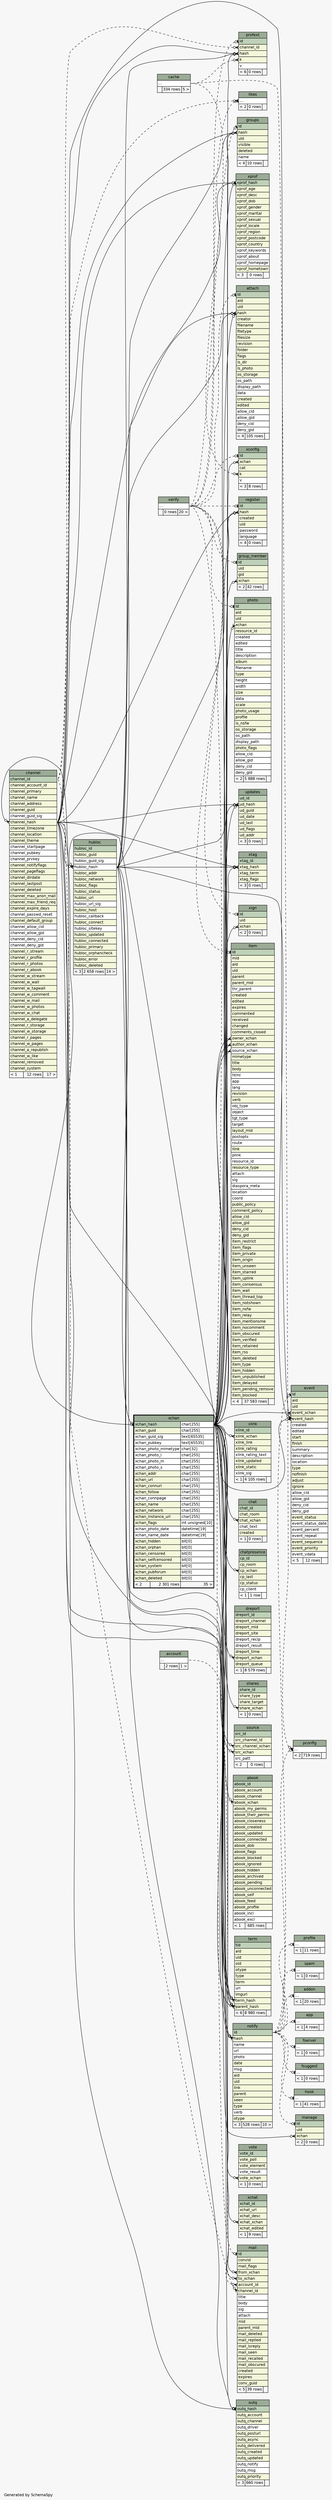 // dot 2.26.3 on Linux 3.2.0-4-686-pae
// SchemaSpy rev 590
digraph "impliedTwoDegreesRelationshipsDiagram" {
  graph [
    rankdir="RL"
    bgcolor="#f7f7f7"
    label="\nGenerated by SchemaSpy"
    labeljust="l"
    nodesep="0.18"
    ranksep="0.46"
    fontname="Helvetica"
    fontsize="11"
  ];
  node [
    fontname="Helvetica"
    fontsize="11"
    shape="plaintext"
  ];
  edge [
    arrowsize="0.8"
  ];
  "abook":"abook_xchan":w -> "xchan":"xchan_hash.type":e [arrowhead=none dir=back arrowtail=crowodot];
  "addon":"elipses":w -> "notify":"id":e [arrowhead=none dir=back arrowtail=teeodot style=dashed];
  "app":"elipses":w -> "notify":"id":e [arrowhead=none dir=back arrowtail=teeodot style=dashed];
  "attach":"hash":w -> "channel":"channel_hash":e [arrowhead=none dir=back arrowtail=crowodot];
  "attach":"hash":w -> "hubloc":"hubloc_hash":e [arrowhead=none dir=back arrowtail=crowodot];
  "attach":"hash":w -> "xchan":"xchan_hash.type":e [arrowhead=none dir=back arrowtail=crowodot];
  "attach":"id":w -> "verify":"elipses":e [arrowhead=none dir=back arrowtail=teeodot style=dashed];
  "channel":"channel_hash":w -> "xchan":"xchan_hash.type":e [arrowhead=none dir=back arrowtail=crowodot];
  "chat":"chat_xchan":w -> "xchan":"xchan_hash.type":e [arrowhead=none dir=back arrowtail=crowodot];
  "chatpresence":"cp_xchan":w -> "xchan":"xchan_hash.type":e [arrowhead=none dir=back arrowtail=crowodot];
  "dreport":"dreport_xchan":w -> "xchan":"xchan_hash.type":e [arrowhead=none dir=back arrowtail=crowodot];
  "event":"event_hash":w -> "channel":"channel_hash":e [arrowhead=none dir=back arrowtail=crowodot];
  "event":"event_hash":w -> "hubloc":"hubloc_hash":e [arrowhead=none dir=back arrowtail=crowodot];
  "event":"event_hash":w -> "xchan":"xchan_hash.type":e [arrowhead=none dir=back arrowtail=crowodot];
  "event":"event_xchan":w -> "xchan":"xchan_hash.type":e [arrowhead=none dir=back arrowtail=crowodot];
  "event":"id":w -> "notify":"id":e [arrowhead=none dir=back arrowtail=teeodot style=dashed];
  "fserver":"elipses":w -> "notify":"id":e [arrowhead=none dir=back arrowtail=teeodot style=dashed];
  "fsuggest":"elipses":w -> "notify":"id":e [arrowhead=none dir=back arrowtail=teeodot style=dashed];
  "group_member":"id":w -> "verify":"elipses":e [arrowhead=none dir=back arrowtail=teeodot style=dashed];
  "group_member":"xchan":w -> "xchan":"xchan_hash.type":e [arrowhead=none dir=back arrowtail=crowodot];
  "groups":"hash":w -> "channel":"channel_hash":e [arrowhead=none dir=back arrowtail=crowodot];
  "groups":"hash":w -> "hubloc":"hubloc_hash":e [arrowhead=none dir=back arrowtail=crowodot];
  "groups":"hash":w -> "xchan":"xchan_hash.type":e [arrowhead=none dir=back arrowtail=crowodot];
  "groups":"id":w -> "verify":"elipses":e [arrowhead=none dir=back arrowtail=teeodot style=dashed];
  "hook":"elipses":w -> "notify":"id":e [arrowhead=none dir=back arrowtail=teeodot style=dashed];
  "hubloc":"hubloc_hash":w -> "channel":"channel_hash":e [arrowhead=none dir=back arrowtail=crowodot];
  "hubloc":"hubloc_hash":w -> "xchan":"xchan_hash.type":e [arrowhead=none dir=back arrowtail=crowodot];
  "item":"author_xchan":w -> "xchan":"xchan_hash.type":e [arrowhead=none dir=back arrowtail=crowodot];
  "item":"id":w -> "verify":"elipses":e [arrowhead=none dir=back arrowtail=teeodot style=dashed];
  "item":"owner_xchan":w -> "xchan":"xchan_hash.type":e [arrowhead=none dir=back arrowtail=crowodot];
  "item":"source_xchan":w -> "xchan":"xchan_hash.type":e [arrowhead=none dir=back arrowtail=crowodot];
  "likes":"elipses":w -> "channel":"channel_id":e [arrowhead=none dir=back arrowtail=crowodot style=dashed];
  "likes":"elipses":w -> "verify":"elipses":e [arrowhead=none dir=back arrowtail=teeodot style=dashed];
  "mail":"account_id":w -> "account":"elipses":e [arrowhead=none dir=back arrowtail=crowodot style=dashed];
  "mail":"channel_id":w -> "channel":"channel_id":e [arrowhead=none dir=back arrowtail=crowodot style=dashed];
  "mail":"from_xchan":w -> "xchan":"xchan_hash.type":e [arrowhead=none dir=back arrowtail=crowodot];
  "mail":"id":w -> "verify":"elipses":e [arrowhead=none dir=back arrowtail=teeodot style=dashed];
  "mail":"to_xchan":w -> "xchan":"xchan_hash.type":e [arrowhead=none dir=back arrowtail=crowodot];
  "manage":"id":w -> "notify":"id":e [arrowhead=none dir=back arrowtail=teeodot style=dashed];
  "manage":"xchan":w -> "xchan":"xchan_hash.type":e [arrowhead=none dir=back arrowtail=crowodot];
  "notify":"hash":w -> "channel":"channel_hash":e [arrowhead=none dir=back arrowtail=crowodot];
  "notify":"hash":w -> "hubloc":"hubloc_hash":e [arrowhead=none dir=back arrowtail=crowodot];
  "notify":"hash":w -> "xchan":"xchan_hash.type":e [arrowhead=none dir=back arrowtail=crowodot];
  "outq":"outq_hash":w -> "channel":"channel_hash":e [arrowhead=none dir=back arrowtail=teeodot];
  "outq":"outq_hash":w -> "hubloc":"hubloc_hash":e [arrowhead=none dir=back arrowtail=teeodot];
  "outq":"outq_hash":w -> "xchan":"xchan_hash.type":e [arrowhead=none dir=back arrowtail=teeodot];
  "pconfig":"elipses":w -> "notify":"id":e [arrowhead=none dir=back arrowtail=teeodot style=dashed];
  "pconfig":"elipses":w -> "cache":"elipses":e [arrowhead=none dir=back arrowtail=crowodot style=dashed];
  "photo":"id":w -> "verify":"elipses":e [arrowhead=none dir=back arrowtail=teeodot style=dashed];
  "photo":"xchan":w -> "xchan":"xchan_hash.type":e [arrowhead=none dir=back arrowtail=crowodot];
  "profext":"channel_id":w -> "channel":"channel_id":e [arrowhead=none dir=back arrowtail=crowodot style=dashed];
  "profext":"hash":w -> "channel":"channel_hash":e [arrowhead=none dir=back arrowtail=crowodot];
  "profext":"hash":w -> "hubloc":"hubloc_hash":e [arrowhead=none dir=back arrowtail=crowodot];
  "profext":"hash":w -> "xchan":"xchan_hash.type":e [arrowhead=none dir=back arrowtail=crowodot];
  "profext":"id":w -> "verify":"elipses":e [arrowhead=none dir=back arrowtail=teeodot style=dashed];
  "profext":"k":w -> "cache":"elipses":e [arrowhead=none dir=back arrowtail=crowodot style=dashed];
  "profile":"elipses":w -> "notify":"id":e [arrowhead=none dir=back arrowtail=teeodot style=dashed];
  "register":"hash":w -> "channel":"channel_hash":e [arrowhead=none dir=back arrowtail=crowodot];
  "register":"hash":w -> "hubloc":"hubloc_hash":e [arrowhead=none dir=back arrowtail=crowodot];
  "register":"hash":w -> "xchan":"xchan_hash.type":e [arrowhead=none dir=back arrowtail=crowodot];
  "register":"id":w -> "verify":"elipses":e [arrowhead=none dir=back arrowtail=teeodot style=dashed];
  "shares":"share_xchan":w -> "xchan":"xchan_hash.type":e [arrowhead=none dir=back arrowtail=crowodot];
  "source":"src_channel_xchan":w -> "xchan":"xchan_hash.type":e [arrowhead=none dir=back arrowtail=crowodot];
  "source":"src_xchan":w -> "xchan":"xchan_hash.type":e [arrowhead=none dir=back arrowtail=crowodot];
  "spam":"elipses":w -> "notify":"id":e [arrowhead=none dir=back arrowtail=teeodot style=dashed];
  "term":"parent_hash":w -> "channel":"channel_hash":e [arrowhead=none dir=back arrowtail=crowodot];
  "term":"parent_hash":w -> "hubloc":"hubloc_hash":e [arrowhead=none dir=back arrowtail=crowodot];
  "term":"parent_hash":w -> "xchan":"xchan_hash.type":e [arrowhead=none dir=back arrowtail=crowodot];
  "term":"term_hash":w -> "channel":"channel_hash":e [arrowhead=none dir=back arrowtail=crowodot];
  "term":"term_hash":w -> "hubloc":"hubloc_hash":e [arrowhead=none dir=back arrowtail=crowodot];
  "term":"term_hash":w -> "xchan":"xchan_hash.type":e [arrowhead=none dir=back arrowtail=crowodot];
  "updates":"ud_hash":w -> "channel":"channel_hash":e [arrowhead=none dir=back arrowtail=crowodot];
  "updates":"ud_hash":w -> "hubloc":"hubloc_hash":e [arrowhead=none dir=back arrowtail=crowodot];
  "updates":"ud_hash":w -> "xchan":"xchan_hash.type":e [arrowhead=none dir=back arrowtail=crowodot];
  "vote":"vote_xchan":w -> "xchan":"xchan_hash.type":e [arrowhead=none dir=back arrowtail=crowodot];
  "xchan":"xchan_hash":w -> "channel":"channel_hash":e [arrowhead=none dir=back arrowtail=teeodot];
  "xchan":"xchan_hash":w -> "hubloc":"hubloc_hash":e [arrowhead=none dir=back arrowtail=teeodot];
  "xchat":"xchat_xchan":w -> "xchan":"xchan_hash.type":e [arrowhead=none dir=back arrowtail=crowodot];
  "xconfig":"id":w -> "verify":"elipses":e [arrowhead=none dir=back arrowtail=teeodot style=dashed];
  "xconfig":"k":w -> "cache":"elipses":e [arrowhead=none dir=back arrowtail=crowodot style=dashed];
  "xconfig":"xchan":w -> "xchan":"xchan_hash.type":e [arrowhead=none dir=back arrowtail=crowodot];
  "xign":"id":w -> "verify":"elipses":e [arrowhead=none dir=back arrowtail=teeodot style=dashed];
  "xign":"xchan":w -> "xchan":"xchan_hash.type":e [arrowhead=none dir=back arrowtail=crowodot];
  "xlink":"xlink_xchan":w -> "xchan":"xchan_hash.type":e [arrowhead=none dir=back arrowtail=crowodot];
  "xprof":"xprof_hash":w -> "channel":"channel_hash":e [arrowhead=none dir=back arrowtail=teeodot];
  "xprof":"xprof_hash":w -> "hubloc":"hubloc_hash":e [arrowhead=none dir=back arrowtail=teeodot];
  "xprof":"xprof_hash":w -> "xchan":"xchan_hash.type":e [arrowhead=none dir=back arrowtail=teeodot];
  "xtag":"xtag_hash":w -> "channel":"channel_hash":e [arrowhead=none dir=back arrowtail=crowodot];
  "xtag":"xtag_hash":w -> "hubloc":"hubloc_hash":e [arrowhead=none dir=back arrowtail=crowodot];
  "xtag":"xtag_hash":w -> "xchan":"xchan_hash.type":e [arrowhead=none dir=back arrowtail=crowodot];
  "abook" [
    label=<
    <TABLE BORDER="0" CELLBORDER="1" CELLSPACING="0" BGCOLOR="#ffffff">
      <TR><TD COLSPAN="3" BGCOLOR="#9bab96" ALIGN="CENTER">abook</TD></TR>
      <TR><TD PORT="abook_id" COLSPAN="3" BGCOLOR="#bed1b8" ALIGN="LEFT">abook_id</TD></TR>
      <TR><TD PORT="abook_account" COLSPAN="3" BGCOLOR="#f4f7da" ALIGN="LEFT">abook_account</TD></TR>
      <TR><TD PORT="abook_channel" COLSPAN="3" BGCOLOR="#f4f7da" ALIGN="LEFT">abook_channel</TD></TR>
      <TR><TD PORT="abook_xchan" COLSPAN="3" BGCOLOR="#f4f7da" ALIGN="LEFT">abook_xchan</TD></TR>
      <TR><TD PORT="abook_my_perms" COLSPAN="3" BGCOLOR="#f4f7da" ALIGN="LEFT">abook_my_perms</TD></TR>
      <TR><TD PORT="abook_their_perms" COLSPAN="3" BGCOLOR="#f4f7da" ALIGN="LEFT">abook_their_perms</TD></TR>
      <TR><TD PORT="abook_closeness" COLSPAN="3" BGCOLOR="#f4f7da" ALIGN="LEFT">abook_closeness</TD></TR>
      <TR><TD PORT="abook_created" COLSPAN="3" BGCOLOR="#f4f7da" ALIGN="LEFT">abook_created</TD></TR>
      <TR><TD PORT="abook_updated" COLSPAN="3" BGCOLOR="#f4f7da" ALIGN="LEFT">abook_updated</TD></TR>
      <TR><TD PORT="abook_connected" COLSPAN="3" BGCOLOR="#f4f7da" ALIGN="LEFT">abook_connected</TD></TR>
      <TR><TD PORT="abook_dob" COLSPAN="3" BGCOLOR="#f4f7da" ALIGN="LEFT">abook_dob</TD></TR>
      <TR><TD PORT="abook_flags" COLSPAN="3" BGCOLOR="#f4f7da" ALIGN="LEFT">abook_flags</TD></TR>
      <TR><TD PORT="abook_blocked" COLSPAN="3" BGCOLOR="#f4f7da" ALIGN="LEFT">abook_blocked</TD></TR>
      <TR><TD PORT="abook_ignored" COLSPAN="3" BGCOLOR="#f4f7da" ALIGN="LEFT">abook_ignored</TD></TR>
      <TR><TD PORT="abook_hidden" COLSPAN="3" BGCOLOR="#f4f7da" ALIGN="LEFT">abook_hidden</TD></TR>
      <TR><TD PORT="abook_archived" COLSPAN="3" BGCOLOR="#f4f7da" ALIGN="LEFT">abook_archived</TD></TR>
      <TR><TD PORT="abook_pending" COLSPAN="3" BGCOLOR="#f4f7da" ALIGN="LEFT">abook_pending</TD></TR>
      <TR><TD PORT="abook_unconnected" COLSPAN="3" BGCOLOR="#f4f7da" ALIGN="LEFT">abook_unconnected</TD></TR>
      <TR><TD PORT="abook_self" COLSPAN="3" BGCOLOR="#f4f7da" ALIGN="LEFT">abook_self</TD></TR>
      <TR><TD PORT="abook_feed" COLSPAN="3" BGCOLOR="#f4f7da" ALIGN="LEFT">abook_feed</TD></TR>
      <TR><TD PORT="abook_profile" COLSPAN="3" BGCOLOR="#f4f7da" ALIGN="LEFT">abook_profile</TD></TR>
      <TR><TD PORT="abook_incl" COLSPAN="3" ALIGN="LEFT">abook_incl</TD></TR>
      <TR><TD PORT="abook_excl" COLSPAN="3" ALIGN="LEFT">abook_excl</TD></TR>
      <TR><TD ALIGN="LEFT" BGCOLOR="#f7f7f7">&lt; 1</TD><TD ALIGN="RIGHT" BGCOLOR="#f7f7f7">685 rows</TD><TD ALIGN="RIGHT" BGCOLOR="#f7f7f7">  </TD></TR>
    </TABLE>>
    URL="abook.html"
    tooltip="abook"
  ];
  "account" [
    label=<
    <TABLE BORDER="0" CELLBORDER="1" CELLSPACING="0" BGCOLOR="#ffffff">
      <TR><TD COLSPAN="3" BGCOLOR="#9bab96" ALIGN="CENTER">account</TD></TR>
      <TR><TD PORT="elipses" COLSPAN="3" ALIGN="LEFT">...</TD></TR>
      <TR><TD ALIGN="LEFT" BGCOLOR="#f7f7f7">  </TD><TD ALIGN="RIGHT" BGCOLOR="#f7f7f7">2 rows</TD><TD ALIGN="RIGHT" BGCOLOR="#f7f7f7">1 &gt;</TD></TR>
    </TABLE>>
    URL="account.html"
    tooltip="account"
  ];
  "addon" [
    label=<
    <TABLE BORDER="0" CELLBORDER="1" CELLSPACING="0" BGCOLOR="#ffffff">
      <TR><TD COLSPAN="3" BGCOLOR="#9bab96" ALIGN="CENTER">addon</TD></TR>
      <TR><TD PORT="elipses" COLSPAN="3" ALIGN="LEFT">...</TD></TR>
      <TR><TD ALIGN="LEFT" BGCOLOR="#f7f7f7">&lt; 1</TD><TD ALIGN="RIGHT" BGCOLOR="#f7f7f7">20 rows</TD><TD ALIGN="RIGHT" BGCOLOR="#f7f7f7">  </TD></TR>
    </TABLE>>
    URL="addon.html"
    tooltip="addon"
  ];
  "app" [
    label=<
    <TABLE BORDER="0" CELLBORDER="1" CELLSPACING="0" BGCOLOR="#ffffff">
      <TR><TD COLSPAN="3" BGCOLOR="#9bab96" ALIGN="CENTER">app</TD></TR>
      <TR><TD PORT="elipses" COLSPAN="3" ALIGN="LEFT">...</TD></TR>
      <TR><TD ALIGN="LEFT" BGCOLOR="#f7f7f7">&lt; 1</TD><TD ALIGN="RIGHT" BGCOLOR="#f7f7f7">4 rows</TD><TD ALIGN="RIGHT" BGCOLOR="#f7f7f7">  </TD></TR>
    </TABLE>>
    URL="app.html"
    tooltip="app"
  ];
  "attach" [
    label=<
    <TABLE BORDER="0" CELLBORDER="1" CELLSPACING="0" BGCOLOR="#ffffff">
      <TR><TD COLSPAN="3" BGCOLOR="#9bab96" ALIGN="CENTER">attach</TD></TR>
      <TR><TD PORT="id" COLSPAN="3" BGCOLOR="#bed1b8" ALIGN="LEFT">id</TD></TR>
      <TR><TD PORT="aid" COLSPAN="3" BGCOLOR="#f4f7da" ALIGN="LEFT">aid</TD></TR>
      <TR><TD PORT="uid" COLSPAN="3" BGCOLOR="#f4f7da" ALIGN="LEFT">uid</TD></TR>
      <TR><TD PORT="hash" COLSPAN="3" BGCOLOR="#f4f7da" ALIGN="LEFT">hash</TD></TR>
      <TR><TD PORT="creator" COLSPAN="3" BGCOLOR="#f4f7da" ALIGN="LEFT">creator</TD></TR>
      <TR><TD PORT="filename" COLSPAN="3" BGCOLOR="#f4f7da" ALIGN="LEFT">filename</TD></TR>
      <TR><TD PORT="filetype" COLSPAN="3" BGCOLOR="#f4f7da" ALIGN="LEFT">filetype</TD></TR>
      <TR><TD PORT="filesize" COLSPAN="3" BGCOLOR="#f4f7da" ALIGN="LEFT">filesize</TD></TR>
      <TR><TD PORT="revision" COLSPAN="3" BGCOLOR="#f4f7da" ALIGN="LEFT">revision</TD></TR>
      <TR><TD PORT="folder" COLSPAN="3" BGCOLOR="#f4f7da" ALIGN="LEFT">folder</TD></TR>
      <TR><TD PORT="flags" COLSPAN="3" BGCOLOR="#f4f7da" ALIGN="LEFT">flags</TD></TR>
      <TR><TD PORT="is_dir" COLSPAN="3" BGCOLOR="#f4f7da" ALIGN="LEFT">is_dir</TD></TR>
      <TR><TD PORT="is_photo" COLSPAN="3" BGCOLOR="#f4f7da" ALIGN="LEFT">is_photo</TD></TR>
      <TR><TD PORT="os_storage" COLSPAN="3" BGCOLOR="#f4f7da" ALIGN="LEFT">os_storage</TD></TR>
      <TR><TD PORT="os_path" COLSPAN="3" ALIGN="LEFT">os_path</TD></TR>
      <TR><TD PORT="display_path" COLSPAN="3" ALIGN="LEFT">display_path</TD></TR>
      <TR><TD PORT="data" COLSPAN="3" ALIGN="LEFT">data</TD></TR>
      <TR><TD PORT="created" COLSPAN="3" BGCOLOR="#f4f7da" ALIGN="LEFT">created</TD></TR>
      <TR><TD PORT="edited" COLSPAN="3" BGCOLOR="#f4f7da" ALIGN="LEFT">edited</TD></TR>
      <TR><TD PORT="allow_cid" COLSPAN="3" ALIGN="LEFT">allow_cid</TD></TR>
      <TR><TD PORT="allow_gid" COLSPAN="3" ALIGN="LEFT">allow_gid</TD></TR>
      <TR><TD PORT="deny_cid" COLSPAN="3" ALIGN="LEFT">deny_cid</TD></TR>
      <TR><TD PORT="deny_gid" COLSPAN="3" ALIGN="LEFT">deny_gid</TD></TR>
      <TR><TD ALIGN="LEFT" BGCOLOR="#f7f7f7">&lt; 4</TD><TD ALIGN="RIGHT" BGCOLOR="#f7f7f7">105 rows</TD><TD ALIGN="RIGHT" BGCOLOR="#f7f7f7">  </TD></TR>
    </TABLE>>
    URL="attach.html"
    tooltip="attach"
  ];
  "cache" [
    label=<
    <TABLE BORDER="0" CELLBORDER="1" CELLSPACING="0" BGCOLOR="#ffffff">
      <TR><TD COLSPAN="3" BGCOLOR="#9bab96" ALIGN="CENTER">cache</TD></TR>
      <TR><TD PORT="elipses" COLSPAN="3" ALIGN="LEFT">...</TD></TR>
      <TR><TD ALIGN="LEFT" BGCOLOR="#f7f7f7">  </TD><TD ALIGN="RIGHT" BGCOLOR="#f7f7f7">334 rows</TD><TD ALIGN="RIGHT" BGCOLOR="#f7f7f7">5 &gt;</TD></TR>
    </TABLE>>
    URL="cache.html"
    tooltip="cache"
  ];
  "channel" [
    label=<
    <TABLE BORDER="0" CELLBORDER="1" CELLSPACING="0" BGCOLOR="#ffffff">
      <TR><TD COLSPAN="3" BGCOLOR="#9bab96" ALIGN="CENTER">channel</TD></TR>
      <TR><TD PORT="channel_id" COLSPAN="3" BGCOLOR="#bed1b8" ALIGN="LEFT">channel_id</TD></TR>
      <TR><TD PORT="channel_account_id" COLSPAN="3" BGCOLOR="#f4f7da" ALIGN="LEFT">channel_account_id</TD></TR>
      <TR><TD PORT="channel_primary" COLSPAN="3" BGCOLOR="#f4f7da" ALIGN="LEFT">channel_primary</TD></TR>
      <TR><TD PORT="channel_name" COLSPAN="3" BGCOLOR="#f4f7da" ALIGN="LEFT">channel_name</TD></TR>
      <TR><TD PORT="channel_address" COLSPAN="3" BGCOLOR="#f4f7da" ALIGN="LEFT">channel_address</TD></TR>
      <TR><TD PORT="channel_guid" COLSPAN="3" BGCOLOR="#f4f7da" ALIGN="LEFT">channel_guid</TD></TR>
      <TR><TD PORT="channel_guid_sig" COLSPAN="3" ALIGN="LEFT">channel_guid_sig</TD></TR>
      <TR><TD PORT="channel_hash" COLSPAN="3" BGCOLOR="#f4f7da" ALIGN="LEFT">channel_hash</TD></TR>
      <TR><TD PORT="channel_timezone" COLSPAN="3" BGCOLOR="#f4f7da" ALIGN="LEFT">channel_timezone</TD></TR>
      <TR><TD PORT="channel_location" COLSPAN="3" BGCOLOR="#f4f7da" ALIGN="LEFT">channel_location</TD></TR>
      <TR><TD PORT="channel_theme" COLSPAN="3" BGCOLOR="#f4f7da" ALIGN="LEFT">channel_theme</TD></TR>
      <TR><TD PORT="channel_startpage" COLSPAN="3" ALIGN="LEFT">channel_startpage</TD></TR>
      <TR><TD PORT="channel_pubkey" COLSPAN="3" ALIGN="LEFT">channel_pubkey</TD></TR>
      <TR><TD PORT="channel_prvkey" COLSPAN="3" ALIGN="LEFT">channel_prvkey</TD></TR>
      <TR><TD PORT="channel_notifyflags" COLSPAN="3" BGCOLOR="#f4f7da" ALIGN="LEFT">channel_notifyflags</TD></TR>
      <TR><TD PORT="channel_pageflags" COLSPAN="3" BGCOLOR="#f4f7da" ALIGN="LEFT">channel_pageflags</TD></TR>
      <TR><TD PORT="channel_dirdate" COLSPAN="3" BGCOLOR="#f4f7da" ALIGN="LEFT">channel_dirdate</TD></TR>
      <TR><TD PORT="channel_lastpost" COLSPAN="3" BGCOLOR="#f4f7da" ALIGN="LEFT">channel_lastpost</TD></TR>
      <TR><TD PORT="channel_deleted" COLSPAN="3" BGCOLOR="#f4f7da" ALIGN="LEFT">channel_deleted</TD></TR>
      <TR><TD PORT="channel_max_anon_mail" COLSPAN="3" BGCOLOR="#f4f7da" ALIGN="LEFT">channel_max_anon_mail</TD></TR>
      <TR><TD PORT="channel_max_friend_req" COLSPAN="3" BGCOLOR="#f4f7da" ALIGN="LEFT">channel_max_friend_req</TD></TR>
      <TR><TD PORT="channel_expire_days" COLSPAN="3" BGCOLOR="#f4f7da" ALIGN="LEFT">channel_expire_days</TD></TR>
      <TR><TD PORT="channel_passwd_reset" COLSPAN="3" ALIGN="LEFT">channel_passwd_reset</TD></TR>
      <TR><TD PORT="channel_default_group" COLSPAN="3" BGCOLOR="#f4f7da" ALIGN="LEFT">channel_default_group</TD></TR>
      <TR><TD PORT="channel_allow_cid" COLSPAN="3" ALIGN="LEFT">channel_allow_cid</TD></TR>
      <TR><TD PORT="channel_allow_gid" COLSPAN="3" ALIGN="LEFT">channel_allow_gid</TD></TR>
      <TR><TD PORT="channel_deny_cid" COLSPAN="3" ALIGN="LEFT">channel_deny_cid</TD></TR>
      <TR><TD PORT="channel_deny_gid" COLSPAN="3" ALIGN="LEFT">channel_deny_gid</TD></TR>
      <TR><TD PORT="channel_r_stream" COLSPAN="3" BGCOLOR="#f4f7da" ALIGN="LEFT">channel_r_stream</TD></TR>
      <TR><TD PORT="channel_r_profile" COLSPAN="3" BGCOLOR="#f4f7da" ALIGN="LEFT">channel_r_profile</TD></TR>
      <TR><TD PORT="channel_r_photos" COLSPAN="3" BGCOLOR="#f4f7da" ALIGN="LEFT">channel_r_photos</TD></TR>
      <TR><TD PORT="channel_r_abook" COLSPAN="3" BGCOLOR="#f4f7da" ALIGN="LEFT">channel_r_abook</TD></TR>
      <TR><TD PORT="channel_w_stream" COLSPAN="3" BGCOLOR="#f4f7da" ALIGN="LEFT">channel_w_stream</TD></TR>
      <TR><TD PORT="channel_w_wall" COLSPAN="3" BGCOLOR="#f4f7da" ALIGN="LEFT">channel_w_wall</TD></TR>
      <TR><TD PORT="channel_w_tagwall" COLSPAN="3" BGCOLOR="#f4f7da" ALIGN="LEFT">channel_w_tagwall</TD></TR>
      <TR><TD PORT="channel_w_comment" COLSPAN="3" BGCOLOR="#f4f7da" ALIGN="LEFT">channel_w_comment</TD></TR>
      <TR><TD PORT="channel_w_mail" COLSPAN="3" BGCOLOR="#f4f7da" ALIGN="LEFT">channel_w_mail</TD></TR>
      <TR><TD PORT="channel_w_photos" COLSPAN="3" BGCOLOR="#f4f7da" ALIGN="LEFT">channel_w_photos</TD></TR>
      <TR><TD PORT="channel_w_chat" COLSPAN="3" BGCOLOR="#f4f7da" ALIGN="LEFT">channel_w_chat</TD></TR>
      <TR><TD PORT="channel_a_delegate" COLSPAN="3" BGCOLOR="#f4f7da" ALIGN="LEFT">channel_a_delegate</TD></TR>
      <TR><TD PORT="channel_r_storage" COLSPAN="3" BGCOLOR="#f4f7da" ALIGN="LEFT">channel_r_storage</TD></TR>
      <TR><TD PORT="channel_w_storage" COLSPAN="3" BGCOLOR="#f4f7da" ALIGN="LEFT">channel_w_storage</TD></TR>
      <TR><TD PORT="channel_r_pages" COLSPAN="3" BGCOLOR="#f4f7da" ALIGN="LEFT">channel_r_pages</TD></TR>
      <TR><TD PORT="channel_w_pages" COLSPAN="3" BGCOLOR="#f4f7da" ALIGN="LEFT">channel_w_pages</TD></TR>
      <TR><TD PORT="channel_a_republish" COLSPAN="3" BGCOLOR="#f4f7da" ALIGN="LEFT">channel_a_republish</TD></TR>
      <TR><TD PORT="channel_w_like" COLSPAN="3" BGCOLOR="#f4f7da" ALIGN="LEFT">channel_w_like</TD></TR>
      <TR><TD PORT="channel_removed" COLSPAN="3" BGCOLOR="#f4f7da" ALIGN="LEFT">channel_removed</TD></TR>
      <TR><TD PORT="channel_system" COLSPAN="3" BGCOLOR="#f4f7da" ALIGN="LEFT">channel_system</TD></TR>
      <TR><TD ALIGN="LEFT" BGCOLOR="#f7f7f7">&lt; 1</TD><TD ALIGN="RIGHT" BGCOLOR="#f7f7f7">12 rows</TD><TD ALIGN="RIGHT" BGCOLOR="#f7f7f7">17 &gt;</TD></TR>
    </TABLE>>
    URL="channel.html"
    tooltip="channel"
  ];
  "chat" [
    label=<
    <TABLE BORDER="0" CELLBORDER="1" CELLSPACING="0" BGCOLOR="#ffffff">
      <TR><TD COLSPAN="3" BGCOLOR="#9bab96" ALIGN="CENTER">chat</TD></TR>
      <TR><TD PORT="chat_id" COLSPAN="3" BGCOLOR="#bed1b8" ALIGN="LEFT">chat_id</TD></TR>
      <TR><TD PORT="chat_room" COLSPAN="3" BGCOLOR="#f4f7da" ALIGN="LEFT">chat_room</TD></TR>
      <TR><TD PORT="chat_xchan" COLSPAN="3" BGCOLOR="#f4f7da" ALIGN="LEFT">chat_xchan</TD></TR>
      <TR><TD PORT="chat_text" COLSPAN="3" ALIGN="LEFT">chat_text</TD></TR>
      <TR><TD PORT="created" COLSPAN="3" BGCOLOR="#f4f7da" ALIGN="LEFT">created</TD></TR>
      <TR><TD ALIGN="LEFT" BGCOLOR="#f7f7f7">&lt; 1</TD><TD ALIGN="RIGHT" BGCOLOR="#f7f7f7">0 rows</TD><TD ALIGN="RIGHT" BGCOLOR="#f7f7f7">  </TD></TR>
    </TABLE>>
    URL="chat.html"
    tooltip="chat"
  ];
  "chatpresence" [
    label=<
    <TABLE BORDER="0" CELLBORDER="1" CELLSPACING="0" BGCOLOR="#ffffff">
      <TR><TD COLSPAN="3" BGCOLOR="#9bab96" ALIGN="CENTER">chatpresence</TD></TR>
      <TR><TD PORT="cp_id" COLSPAN="3" BGCOLOR="#bed1b8" ALIGN="LEFT">cp_id</TD></TR>
      <TR><TD PORT="cp_room" COLSPAN="3" BGCOLOR="#f4f7da" ALIGN="LEFT">cp_room</TD></TR>
      <TR><TD PORT="cp_xchan" COLSPAN="3" BGCOLOR="#f4f7da" ALIGN="LEFT">cp_xchan</TD></TR>
      <TR><TD PORT="cp_last" COLSPAN="3" BGCOLOR="#f4f7da" ALIGN="LEFT">cp_last</TD></TR>
      <TR><TD PORT="cp_status" COLSPAN="3" BGCOLOR="#f4f7da" ALIGN="LEFT">cp_status</TD></TR>
      <TR><TD PORT="cp_client" COLSPAN="3" ALIGN="LEFT">cp_client</TD></TR>
      <TR><TD ALIGN="LEFT" BGCOLOR="#f7f7f7">&lt; 1</TD><TD ALIGN="RIGHT" BGCOLOR="#f7f7f7">1 row</TD><TD ALIGN="RIGHT" BGCOLOR="#f7f7f7">  </TD></TR>
    </TABLE>>
    URL="chatpresence.html"
    tooltip="chatpresence"
  ];
  "dreport" [
    label=<
    <TABLE BORDER="0" CELLBORDER="1" CELLSPACING="0" BGCOLOR="#ffffff">
      <TR><TD COLSPAN="3" BGCOLOR="#9bab96" ALIGN="CENTER">dreport</TD></TR>
      <TR><TD PORT="dreport_id" COLSPAN="3" BGCOLOR="#bed1b8" ALIGN="LEFT">dreport_id</TD></TR>
      <TR><TD PORT="dreport_channel" COLSPAN="3" BGCOLOR="#f4f7da" ALIGN="LEFT">dreport_channel</TD></TR>
      <TR><TD PORT="dreport_mid" COLSPAN="3" BGCOLOR="#f4f7da" ALIGN="LEFT">dreport_mid</TD></TR>
      <TR><TD PORT="dreport_site" COLSPAN="3" BGCOLOR="#f4f7da" ALIGN="LEFT">dreport_site</TD></TR>
      <TR><TD PORT="dreport_recip" COLSPAN="3" ALIGN="LEFT">dreport_recip</TD></TR>
      <TR><TD PORT="dreport_result" COLSPAN="3" ALIGN="LEFT">dreport_result</TD></TR>
      <TR><TD PORT="dreport_time" COLSPAN="3" BGCOLOR="#f4f7da" ALIGN="LEFT">dreport_time</TD></TR>
      <TR><TD PORT="dreport_xchan" COLSPAN="3" BGCOLOR="#f4f7da" ALIGN="LEFT">dreport_xchan</TD></TR>
      <TR><TD PORT="dreport_queue" COLSPAN="3" BGCOLOR="#f4f7da" ALIGN="LEFT">dreport_queue</TD></TR>
      <TR><TD ALIGN="LEFT" BGCOLOR="#f7f7f7">&lt; 1</TD><TD ALIGN="RIGHT" BGCOLOR="#f7f7f7">8 579 rows</TD><TD ALIGN="RIGHT" BGCOLOR="#f7f7f7">  </TD></TR>
    </TABLE>>
    URL="dreport.html"
    tooltip="dreport"
  ];
  "event" [
    label=<
    <TABLE BORDER="0" CELLBORDER="1" CELLSPACING="0" BGCOLOR="#ffffff">
      <TR><TD COLSPAN="3" BGCOLOR="#9bab96" ALIGN="CENTER">event</TD></TR>
      <TR><TD PORT="id" COLSPAN="3" BGCOLOR="#bed1b8" ALIGN="LEFT">id</TD></TR>
      <TR><TD PORT="aid" COLSPAN="3" BGCOLOR="#f4f7da" ALIGN="LEFT">aid</TD></TR>
      <TR><TD PORT="uid" COLSPAN="3" BGCOLOR="#f4f7da" ALIGN="LEFT">uid</TD></TR>
      <TR><TD PORT="event_xchan" COLSPAN="3" BGCOLOR="#f4f7da" ALIGN="LEFT">event_xchan</TD></TR>
      <TR><TD PORT="event_hash" COLSPAN="3" BGCOLOR="#f4f7da" ALIGN="LEFT">event_hash</TD></TR>
      <TR><TD PORT="created" COLSPAN="3" ALIGN="LEFT">created</TD></TR>
      <TR><TD PORT="edited" COLSPAN="3" ALIGN="LEFT">edited</TD></TR>
      <TR><TD PORT="start" COLSPAN="3" BGCOLOR="#f4f7da" ALIGN="LEFT">start</TD></TR>
      <TR><TD PORT="finish" COLSPAN="3" BGCOLOR="#f4f7da" ALIGN="LEFT">finish</TD></TR>
      <TR><TD PORT="summary" COLSPAN="3" ALIGN="LEFT">summary</TD></TR>
      <TR><TD PORT="description" COLSPAN="3" ALIGN="LEFT">description</TD></TR>
      <TR><TD PORT="location" COLSPAN="3" ALIGN="LEFT">location</TD></TR>
      <TR><TD PORT="type" COLSPAN="3" BGCOLOR="#f4f7da" ALIGN="LEFT">type</TD></TR>
      <TR><TD PORT="nofinish" COLSPAN="3" BGCOLOR="#f4f7da" ALIGN="LEFT">nofinish</TD></TR>
      <TR><TD PORT="adjust" COLSPAN="3" BGCOLOR="#f4f7da" ALIGN="LEFT">adjust</TD></TR>
      <TR><TD PORT="ignore" COLSPAN="3" BGCOLOR="#f4f7da" ALIGN="LEFT">ignore</TD></TR>
      <TR><TD PORT="allow_cid" COLSPAN="3" ALIGN="LEFT">allow_cid</TD></TR>
      <TR><TD PORT="allow_gid" COLSPAN="3" ALIGN="LEFT">allow_gid</TD></TR>
      <TR><TD PORT="deny_cid" COLSPAN="3" ALIGN="LEFT">deny_cid</TD></TR>
      <TR><TD PORT="deny_gid" COLSPAN="3" ALIGN="LEFT">deny_gid</TD></TR>
      <TR><TD PORT="event_status" COLSPAN="3" BGCOLOR="#f4f7da" ALIGN="LEFT">event_status</TD></TR>
      <TR><TD PORT="event_status_date" COLSPAN="3" ALIGN="LEFT">event_status_date</TD></TR>
      <TR><TD PORT="event_percent" COLSPAN="3" ALIGN="LEFT">event_percent</TD></TR>
      <TR><TD PORT="event_repeat" COLSPAN="3" ALIGN="LEFT">event_repeat</TD></TR>
      <TR><TD PORT="event_sequence" COLSPAN="3" BGCOLOR="#f4f7da" ALIGN="LEFT">event_sequence</TD></TR>
      <TR><TD PORT="event_priority" COLSPAN="3" BGCOLOR="#f4f7da" ALIGN="LEFT">event_priority</TD></TR>
      <TR><TD PORT="event_vdata" COLSPAN="3" ALIGN="LEFT">event_vdata</TD></TR>
      <TR><TD ALIGN="LEFT" BGCOLOR="#f7f7f7">&lt; 5</TD><TD ALIGN="RIGHT" BGCOLOR="#f7f7f7">12 rows</TD><TD ALIGN="RIGHT" BGCOLOR="#f7f7f7">  </TD></TR>
    </TABLE>>
    URL="event.html"
    tooltip="event"
  ];
  "fserver" [
    label=<
    <TABLE BORDER="0" CELLBORDER="1" CELLSPACING="0" BGCOLOR="#ffffff">
      <TR><TD COLSPAN="3" BGCOLOR="#9bab96" ALIGN="CENTER">fserver</TD></TR>
      <TR><TD PORT="elipses" COLSPAN="3" ALIGN="LEFT">...</TD></TR>
      <TR><TD ALIGN="LEFT" BGCOLOR="#f7f7f7">&lt; 1</TD><TD ALIGN="RIGHT" BGCOLOR="#f7f7f7">0 rows</TD><TD ALIGN="RIGHT" BGCOLOR="#f7f7f7">  </TD></TR>
    </TABLE>>
    URL="fserver.html"
    tooltip="fserver"
  ];
  "fsuggest" [
    label=<
    <TABLE BORDER="0" CELLBORDER="1" CELLSPACING="0" BGCOLOR="#ffffff">
      <TR><TD COLSPAN="3" BGCOLOR="#9bab96" ALIGN="CENTER">fsuggest</TD></TR>
      <TR><TD PORT="elipses" COLSPAN="3" ALIGN="LEFT">...</TD></TR>
      <TR><TD ALIGN="LEFT" BGCOLOR="#f7f7f7">&lt; 1</TD><TD ALIGN="RIGHT" BGCOLOR="#f7f7f7">0 rows</TD><TD ALIGN="RIGHT" BGCOLOR="#f7f7f7">  </TD></TR>
    </TABLE>>
    URL="fsuggest.html"
    tooltip="fsuggest"
  ];
  "group_member" [
    label=<
    <TABLE BORDER="0" CELLBORDER="1" CELLSPACING="0" BGCOLOR="#ffffff">
      <TR><TD COLSPAN="3" BGCOLOR="#9bab96" ALIGN="CENTER">group_member</TD></TR>
      <TR><TD PORT="id" COLSPAN="3" BGCOLOR="#bed1b8" ALIGN="LEFT">id</TD></TR>
      <TR><TD PORT="uid" COLSPAN="3" BGCOLOR="#f4f7da" ALIGN="LEFT">uid</TD></TR>
      <TR><TD PORT="gid" COLSPAN="3" BGCOLOR="#f4f7da" ALIGN="LEFT">gid</TD></TR>
      <TR><TD PORT="xchan" COLSPAN="3" BGCOLOR="#f4f7da" ALIGN="LEFT">xchan</TD></TR>
      <TR><TD ALIGN="LEFT" BGCOLOR="#f7f7f7">&lt; 2</TD><TD ALIGN="RIGHT" BGCOLOR="#f7f7f7">42 rows</TD><TD ALIGN="RIGHT" BGCOLOR="#f7f7f7">  </TD></TR>
    </TABLE>>
    URL="group_member.html"
    tooltip="group_member"
  ];
  "groups" [
    label=<
    <TABLE BORDER="0" CELLBORDER="1" CELLSPACING="0" BGCOLOR="#ffffff">
      <TR><TD COLSPAN="3" BGCOLOR="#9bab96" ALIGN="CENTER">groups</TD></TR>
      <TR><TD PORT="id" COLSPAN="3" BGCOLOR="#bed1b8" ALIGN="LEFT">id</TD></TR>
      <TR><TD PORT="hash" COLSPAN="3" BGCOLOR="#f4f7da" ALIGN="LEFT">hash</TD></TR>
      <TR><TD PORT="uid" COLSPAN="3" BGCOLOR="#f4f7da" ALIGN="LEFT">uid</TD></TR>
      <TR><TD PORT="visible" COLSPAN="3" BGCOLOR="#f4f7da" ALIGN="LEFT">visible</TD></TR>
      <TR><TD PORT="deleted" COLSPAN="3" BGCOLOR="#f4f7da" ALIGN="LEFT">deleted</TD></TR>
      <TR><TD PORT="name" COLSPAN="3" ALIGN="LEFT">name</TD></TR>
      <TR><TD ALIGN="LEFT" BGCOLOR="#f7f7f7">&lt; 4</TD><TD ALIGN="RIGHT" BGCOLOR="#f7f7f7">10 rows</TD><TD ALIGN="RIGHT" BGCOLOR="#f7f7f7">  </TD></TR>
    </TABLE>>
    URL="groups.html"
    tooltip="groups"
  ];
  "hook" [
    label=<
    <TABLE BORDER="0" CELLBORDER="1" CELLSPACING="0" BGCOLOR="#ffffff">
      <TR><TD COLSPAN="3" BGCOLOR="#9bab96" ALIGN="CENTER">hook</TD></TR>
      <TR><TD PORT="elipses" COLSPAN="3" ALIGN="LEFT">...</TD></TR>
      <TR><TD ALIGN="LEFT" BGCOLOR="#f7f7f7">&lt; 1</TD><TD ALIGN="RIGHT" BGCOLOR="#f7f7f7">41 rows</TD><TD ALIGN="RIGHT" BGCOLOR="#f7f7f7">  </TD></TR>
    </TABLE>>
    URL="hook.html"
    tooltip="hook"
  ];
  "hubloc" [
    label=<
    <TABLE BORDER="0" CELLBORDER="1" CELLSPACING="0" BGCOLOR="#ffffff">
      <TR><TD COLSPAN="3" BGCOLOR="#9bab96" ALIGN="CENTER">hubloc</TD></TR>
      <TR><TD PORT="hubloc_id" COLSPAN="3" BGCOLOR="#bed1b8" ALIGN="LEFT">hubloc_id</TD></TR>
      <TR><TD PORT="hubloc_guid" COLSPAN="3" BGCOLOR="#f4f7da" ALIGN="LEFT">hubloc_guid</TD></TR>
      <TR><TD PORT="hubloc_guid_sig" COLSPAN="3" ALIGN="LEFT">hubloc_guid_sig</TD></TR>
      <TR><TD PORT="hubloc_hash" COLSPAN="3" ALIGN="LEFT">hubloc_hash</TD></TR>
      <TR><TD PORT="hubloc_addr" COLSPAN="3" BGCOLOR="#f4f7da" ALIGN="LEFT">hubloc_addr</TD></TR>
      <TR><TD PORT="hubloc_network" COLSPAN="3" BGCOLOR="#f4f7da" ALIGN="LEFT">hubloc_network</TD></TR>
      <TR><TD PORT="hubloc_flags" COLSPAN="3" BGCOLOR="#f4f7da" ALIGN="LEFT">hubloc_flags</TD></TR>
      <TR><TD PORT="hubloc_status" COLSPAN="3" BGCOLOR="#f4f7da" ALIGN="LEFT">hubloc_status</TD></TR>
      <TR><TD PORT="hubloc_url" COLSPAN="3" BGCOLOR="#f4f7da" ALIGN="LEFT">hubloc_url</TD></TR>
      <TR><TD PORT="hubloc_url_sig" COLSPAN="3" ALIGN="LEFT">hubloc_url_sig</TD></TR>
      <TR><TD PORT="hubloc_host" COLSPAN="3" BGCOLOR="#f4f7da" ALIGN="LEFT">hubloc_host</TD></TR>
      <TR><TD PORT="hubloc_callback" COLSPAN="3" ALIGN="LEFT">hubloc_callback</TD></TR>
      <TR><TD PORT="hubloc_connect" COLSPAN="3" BGCOLOR="#f4f7da" ALIGN="LEFT">hubloc_connect</TD></TR>
      <TR><TD PORT="hubloc_sitekey" COLSPAN="3" ALIGN="LEFT">hubloc_sitekey</TD></TR>
      <TR><TD PORT="hubloc_updated" COLSPAN="3" BGCOLOR="#f4f7da" ALIGN="LEFT">hubloc_updated</TD></TR>
      <TR><TD PORT="hubloc_connected" COLSPAN="3" BGCOLOR="#f4f7da" ALIGN="LEFT">hubloc_connected</TD></TR>
      <TR><TD PORT="hubloc_primary" COLSPAN="3" BGCOLOR="#f4f7da" ALIGN="LEFT">hubloc_primary</TD></TR>
      <TR><TD PORT="hubloc_orphancheck" COLSPAN="3" BGCOLOR="#f4f7da" ALIGN="LEFT">hubloc_orphancheck</TD></TR>
      <TR><TD PORT="hubloc_error" COLSPAN="3" BGCOLOR="#f4f7da" ALIGN="LEFT">hubloc_error</TD></TR>
      <TR><TD PORT="hubloc_deleted" COLSPAN="3" BGCOLOR="#f4f7da" ALIGN="LEFT">hubloc_deleted</TD></TR>
      <TR><TD ALIGN="LEFT" BGCOLOR="#f7f7f7">&lt; 3</TD><TD ALIGN="RIGHT" BGCOLOR="#f7f7f7">2 658 rows</TD><TD ALIGN="RIGHT" BGCOLOR="#f7f7f7">14 &gt;</TD></TR>
    </TABLE>>
    URL="hubloc.html"
    tooltip="hubloc"
  ];
  "item" [
    label=<
    <TABLE BORDER="0" CELLBORDER="1" CELLSPACING="0" BGCOLOR="#ffffff">
      <TR><TD COLSPAN="3" BGCOLOR="#9bab96" ALIGN="CENTER">item</TD></TR>
      <TR><TD PORT="id" COLSPAN="3" BGCOLOR="#bed1b8" ALIGN="LEFT">id</TD></TR>
      <TR><TD PORT="mid" COLSPAN="3" BGCOLOR="#f4f7da" ALIGN="LEFT">mid</TD></TR>
      <TR><TD PORT="aid" COLSPAN="3" BGCOLOR="#f4f7da" ALIGN="LEFT">aid</TD></TR>
      <TR><TD PORT="uid" COLSPAN="3" BGCOLOR="#f4f7da" ALIGN="LEFT">uid</TD></TR>
      <TR><TD PORT="parent" COLSPAN="3" BGCOLOR="#f4f7da" ALIGN="LEFT">parent</TD></TR>
      <TR><TD PORT="parent_mid" COLSPAN="3" BGCOLOR="#f4f7da" ALIGN="LEFT">parent_mid</TD></TR>
      <TR><TD PORT="thr_parent" COLSPAN="3" ALIGN="LEFT">thr_parent</TD></TR>
      <TR><TD PORT="created" COLSPAN="3" BGCOLOR="#f4f7da" ALIGN="LEFT">created</TD></TR>
      <TR><TD PORT="edited" COLSPAN="3" BGCOLOR="#f4f7da" ALIGN="LEFT">edited</TD></TR>
      <TR><TD PORT="expires" COLSPAN="3" BGCOLOR="#f4f7da" ALIGN="LEFT">expires</TD></TR>
      <TR><TD PORT="commented" COLSPAN="3" BGCOLOR="#f4f7da" ALIGN="LEFT">commented</TD></TR>
      <TR><TD PORT="received" COLSPAN="3" BGCOLOR="#f4f7da" ALIGN="LEFT">received</TD></TR>
      <TR><TD PORT="changed" COLSPAN="3" BGCOLOR="#f4f7da" ALIGN="LEFT">changed</TD></TR>
      <TR><TD PORT="comments_closed" COLSPAN="3" BGCOLOR="#f4f7da" ALIGN="LEFT">comments_closed</TD></TR>
      <TR><TD PORT="owner_xchan" COLSPAN="3" BGCOLOR="#f4f7da" ALIGN="LEFT">owner_xchan</TD></TR>
      <TR><TD PORT="author_xchan" COLSPAN="3" BGCOLOR="#f4f7da" ALIGN="LEFT">author_xchan</TD></TR>
      <TR><TD PORT="source_xchan" COLSPAN="3" ALIGN="LEFT">source_xchan</TD></TR>
      <TR><TD PORT="mimetype" COLSPAN="3" BGCOLOR="#f4f7da" ALIGN="LEFT">mimetype</TD></TR>
      <TR><TD PORT="title" COLSPAN="3" BGCOLOR="#f4f7da" ALIGN="LEFT">title</TD></TR>
      <TR><TD PORT="body" COLSPAN="3" BGCOLOR="#f4f7da" ALIGN="LEFT">body</TD></TR>
      <TR><TD PORT="html" COLSPAN="3" ALIGN="LEFT">html</TD></TR>
      <TR><TD PORT="app" COLSPAN="3" ALIGN="LEFT">app</TD></TR>
      <TR><TD PORT="lang" COLSPAN="3" ALIGN="LEFT">lang</TD></TR>
      <TR><TD PORT="revision" COLSPAN="3" BGCOLOR="#f4f7da" ALIGN="LEFT">revision</TD></TR>
      <TR><TD PORT="verb" COLSPAN="3" BGCOLOR="#f4f7da" ALIGN="LEFT">verb</TD></TR>
      <TR><TD PORT="obj_type" COLSPAN="3" ALIGN="LEFT">obj_type</TD></TR>
      <TR><TD PORT="object" COLSPAN="3" ALIGN="LEFT">object</TD></TR>
      <TR><TD PORT="tgt_type" COLSPAN="3" ALIGN="LEFT">tgt_type</TD></TR>
      <TR><TD PORT="target" COLSPAN="3" ALIGN="LEFT">target</TD></TR>
      <TR><TD PORT="layout_mid" COLSPAN="3" BGCOLOR="#f4f7da" ALIGN="LEFT">layout_mid</TD></TR>
      <TR><TD PORT="postopts" COLSPAN="3" ALIGN="LEFT">postopts</TD></TR>
      <TR><TD PORT="route" COLSPAN="3" ALIGN="LEFT">route</TD></TR>
      <TR><TD PORT="llink" COLSPAN="3" BGCOLOR="#f4f7da" ALIGN="LEFT">llink</TD></TR>
      <TR><TD PORT="plink" COLSPAN="3" ALIGN="LEFT">plink</TD></TR>
      <TR><TD PORT="resource_id" COLSPAN="3" ALIGN="LEFT">resource_id</TD></TR>
      <TR><TD PORT="resource_type" COLSPAN="3" BGCOLOR="#f4f7da" ALIGN="LEFT">resource_type</TD></TR>
      <TR><TD PORT="attach" COLSPAN="3" ALIGN="LEFT">attach</TD></TR>
      <TR><TD PORT="sig" COLSPAN="3" ALIGN="LEFT">sig</TD></TR>
      <TR><TD PORT="diaspora_meta" COLSPAN="3" ALIGN="LEFT">diaspora_meta</TD></TR>
      <TR><TD PORT="location" COLSPAN="3" ALIGN="LEFT">location</TD></TR>
      <TR><TD PORT="coord" COLSPAN="3" ALIGN="LEFT">coord</TD></TR>
      <TR><TD PORT="public_policy" COLSPAN="3" BGCOLOR="#f4f7da" ALIGN="LEFT">public_policy</TD></TR>
      <TR><TD PORT="comment_policy" COLSPAN="3" BGCOLOR="#f4f7da" ALIGN="LEFT">comment_policy</TD></TR>
      <TR><TD PORT="allow_cid" COLSPAN="3" BGCOLOR="#f4f7da" ALIGN="LEFT">allow_cid</TD></TR>
      <TR><TD PORT="allow_gid" COLSPAN="3" BGCOLOR="#f4f7da" ALIGN="LEFT">allow_gid</TD></TR>
      <TR><TD PORT="deny_cid" COLSPAN="3" BGCOLOR="#f4f7da" ALIGN="LEFT">deny_cid</TD></TR>
      <TR><TD PORT="deny_gid" COLSPAN="3" BGCOLOR="#f4f7da" ALIGN="LEFT">deny_gid</TD></TR>
      <TR><TD PORT="item_restrict" COLSPAN="3" BGCOLOR="#f4f7da" ALIGN="LEFT">item_restrict</TD></TR>
      <TR><TD PORT="item_flags" COLSPAN="3" BGCOLOR="#f4f7da" ALIGN="LEFT">item_flags</TD></TR>
      <TR><TD PORT="item_private" COLSPAN="3" BGCOLOR="#f4f7da" ALIGN="LEFT">item_private</TD></TR>
      <TR><TD PORT="item_origin" COLSPAN="3" BGCOLOR="#f4f7da" ALIGN="LEFT">item_origin</TD></TR>
      <TR><TD PORT="item_unseen" COLSPAN="3" BGCOLOR="#f4f7da" ALIGN="LEFT">item_unseen</TD></TR>
      <TR><TD PORT="item_starred" COLSPAN="3" BGCOLOR="#f4f7da" ALIGN="LEFT">item_starred</TD></TR>
      <TR><TD PORT="item_uplink" COLSPAN="3" BGCOLOR="#f4f7da" ALIGN="LEFT">item_uplink</TD></TR>
      <TR><TD PORT="item_consensus" COLSPAN="3" BGCOLOR="#f4f7da" ALIGN="LEFT">item_consensus</TD></TR>
      <TR><TD PORT="item_wall" COLSPAN="3" BGCOLOR="#f4f7da" ALIGN="LEFT">item_wall</TD></TR>
      <TR><TD PORT="item_thread_top" COLSPAN="3" BGCOLOR="#f4f7da" ALIGN="LEFT">item_thread_top</TD></TR>
      <TR><TD PORT="item_notshown" COLSPAN="3" BGCOLOR="#f4f7da" ALIGN="LEFT">item_notshown</TD></TR>
      <TR><TD PORT="item_nsfw" COLSPAN="3" BGCOLOR="#f4f7da" ALIGN="LEFT">item_nsfw</TD></TR>
      <TR><TD PORT="item_relay" COLSPAN="3" BGCOLOR="#f4f7da" ALIGN="LEFT">item_relay</TD></TR>
      <TR><TD PORT="item_mentionsme" COLSPAN="3" BGCOLOR="#f4f7da" ALIGN="LEFT">item_mentionsme</TD></TR>
      <TR><TD PORT="item_nocomment" COLSPAN="3" BGCOLOR="#f4f7da" ALIGN="LEFT">item_nocomment</TD></TR>
      <TR><TD PORT="item_obscured" COLSPAN="3" BGCOLOR="#f4f7da" ALIGN="LEFT">item_obscured</TD></TR>
      <TR><TD PORT="item_verified" COLSPAN="3" BGCOLOR="#f4f7da" ALIGN="LEFT">item_verified</TD></TR>
      <TR><TD PORT="item_retained" COLSPAN="3" BGCOLOR="#f4f7da" ALIGN="LEFT">item_retained</TD></TR>
      <TR><TD PORT="item_rss" COLSPAN="3" BGCOLOR="#f4f7da" ALIGN="LEFT">item_rss</TD></TR>
      <TR><TD PORT="item_deleted" COLSPAN="3" BGCOLOR="#f4f7da" ALIGN="LEFT">item_deleted</TD></TR>
      <TR><TD PORT="item_type" COLSPAN="3" BGCOLOR="#f4f7da" ALIGN="LEFT">item_type</TD></TR>
      <TR><TD PORT="item_hidden" COLSPAN="3" BGCOLOR="#f4f7da" ALIGN="LEFT">item_hidden</TD></TR>
      <TR><TD PORT="item_unpublished" COLSPAN="3" BGCOLOR="#f4f7da" ALIGN="LEFT">item_unpublished</TD></TR>
      <TR><TD PORT="item_delayed" COLSPAN="3" BGCOLOR="#f4f7da" ALIGN="LEFT">item_delayed</TD></TR>
      <TR><TD PORT="item_pending_remove" COLSPAN="3" BGCOLOR="#f4f7da" ALIGN="LEFT">item_pending_remove</TD></TR>
      <TR><TD PORT="item_blocked" COLSPAN="3" BGCOLOR="#f4f7da" ALIGN="LEFT">item_blocked</TD></TR>
      <TR><TD ALIGN="LEFT" BGCOLOR="#f7f7f7">&lt; 4</TD><TD ALIGN="RIGHT" BGCOLOR="#f7f7f7">37 583 rows</TD><TD ALIGN="RIGHT" BGCOLOR="#f7f7f7">  </TD></TR>
    </TABLE>>
    URL="item.html"
    tooltip="item"
  ];
  "likes" [
    label=<
    <TABLE BORDER="0" CELLBORDER="1" CELLSPACING="0" BGCOLOR="#ffffff">
      <TR><TD COLSPAN="3" BGCOLOR="#9bab96" ALIGN="CENTER">likes</TD></TR>
      <TR><TD PORT="elipses" COLSPAN="3" ALIGN="LEFT">...</TD></TR>
      <TR><TD ALIGN="LEFT" BGCOLOR="#f7f7f7">&lt; 2</TD><TD ALIGN="RIGHT" BGCOLOR="#f7f7f7">0 rows</TD><TD ALIGN="RIGHT" BGCOLOR="#f7f7f7">  </TD></TR>
    </TABLE>>
    URL="likes.html"
    tooltip="likes"
  ];
  "mail" [
    label=<
    <TABLE BORDER="0" CELLBORDER="1" CELLSPACING="0" BGCOLOR="#ffffff">
      <TR><TD COLSPAN="3" BGCOLOR="#9bab96" ALIGN="CENTER">mail</TD></TR>
      <TR><TD PORT="id" COLSPAN="3" BGCOLOR="#bed1b8" ALIGN="LEFT">id</TD></TR>
      <TR><TD PORT="convid" COLSPAN="3" BGCOLOR="#f4f7da" ALIGN="LEFT">convid</TD></TR>
      <TR><TD PORT="mail_flags" COLSPAN="3" BGCOLOR="#f4f7da" ALIGN="LEFT">mail_flags</TD></TR>
      <TR><TD PORT="from_xchan" COLSPAN="3" BGCOLOR="#f4f7da" ALIGN="LEFT">from_xchan</TD></TR>
      <TR><TD PORT="to_xchan" COLSPAN="3" BGCOLOR="#f4f7da" ALIGN="LEFT">to_xchan</TD></TR>
      <TR><TD PORT="account_id" COLSPAN="3" BGCOLOR="#f4f7da" ALIGN="LEFT">account_id</TD></TR>
      <TR><TD PORT="channel_id" COLSPAN="3" BGCOLOR="#f4f7da" ALIGN="LEFT">channel_id</TD></TR>
      <TR><TD PORT="title" COLSPAN="3" ALIGN="LEFT">title</TD></TR>
      <TR><TD PORT="body" COLSPAN="3" ALIGN="LEFT">body</TD></TR>
      <TR><TD PORT="sig" COLSPAN="3" ALIGN="LEFT">sig</TD></TR>
      <TR><TD PORT="attach" COLSPAN="3" ALIGN="LEFT">attach</TD></TR>
      <TR><TD PORT="mid" COLSPAN="3" BGCOLOR="#f4f7da" ALIGN="LEFT">mid</TD></TR>
      <TR><TD PORT="parent_mid" COLSPAN="3" BGCOLOR="#f4f7da" ALIGN="LEFT">parent_mid</TD></TR>
      <TR><TD PORT="mail_deleted" COLSPAN="3" BGCOLOR="#f4f7da" ALIGN="LEFT">mail_deleted</TD></TR>
      <TR><TD PORT="mail_replied" COLSPAN="3" BGCOLOR="#f4f7da" ALIGN="LEFT">mail_replied</TD></TR>
      <TR><TD PORT="mail_isreply" COLSPAN="3" BGCOLOR="#f4f7da" ALIGN="LEFT">mail_isreply</TD></TR>
      <TR><TD PORT="mail_seen" COLSPAN="3" BGCOLOR="#f4f7da" ALIGN="LEFT">mail_seen</TD></TR>
      <TR><TD PORT="mail_recalled" COLSPAN="3" BGCOLOR="#f4f7da" ALIGN="LEFT">mail_recalled</TD></TR>
      <TR><TD PORT="mail_obscured" COLSPAN="3" BGCOLOR="#f4f7da" ALIGN="LEFT">mail_obscured</TD></TR>
      <TR><TD PORT="created" COLSPAN="3" BGCOLOR="#f4f7da" ALIGN="LEFT">created</TD></TR>
      <TR><TD PORT="expires" COLSPAN="3" BGCOLOR="#f4f7da" ALIGN="LEFT">expires</TD></TR>
      <TR><TD PORT="conv_guid" COLSPAN="3" BGCOLOR="#f4f7da" ALIGN="LEFT">conv_guid</TD></TR>
      <TR><TD ALIGN="LEFT" BGCOLOR="#f7f7f7">&lt; 5</TD><TD ALIGN="RIGHT" BGCOLOR="#f7f7f7">39 rows</TD><TD ALIGN="RIGHT" BGCOLOR="#f7f7f7">  </TD></TR>
    </TABLE>>
    URL="mail.html"
    tooltip="mail"
  ];
  "manage" [
    label=<
    <TABLE BORDER="0" CELLBORDER="1" CELLSPACING="0" BGCOLOR="#ffffff">
      <TR><TD COLSPAN="3" BGCOLOR="#9bab96" ALIGN="CENTER">manage</TD></TR>
      <TR><TD PORT="id" COLSPAN="3" BGCOLOR="#bed1b8" ALIGN="LEFT">id</TD></TR>
      <TR><TD PORT="uid" COLSPAN="3" BGCOLOR="#f4f7da" ALIGN="LEFT">uid</TD></TR>
      <TR><TD PORT="xchan" COLSPAN="3" BGCOLOR="#f4f7da" ALIGN="LEFT">xchan</TD></TR>
      <TR><TD ALIGN="LEFT" BGCOLOR="#f7f7f7">&lt; 2</TD><TD ALIGN="RIGHT" BGCOLOR="#f7f7f7">0 rows</TD><TD ALIGN="RIGHT" BGCOLOR="#f7f7f7">  </TD></TR>
    </TABLE>>
    URL="manage.html"
    tooltip="manage"
  ];
  "notify" [
    label=<
    <TABLE BORDER="0" CELLBORDER="1" CELLSPACING="0" BGCOLOR="#ffffff">
      <TR><TD COLSPAN="3" BGCOLOR="#9bab96" ALIGN="CENTER">notify</TD></TR>
      <TR><TD PORT="id" COLSPAN="3" BGCOLOR="#bed1b8" ALIGN="LEFT">id</TD></TR>
      <TR><TD PORT="hash" COLSPAN="3" BGCOLOR="#f4f7da" ALIGN="LEFT">hash</TD></TR>
      <TR><TD PORT="name" COLSPAN="3" ALIGN="LEFT">name</TD></TR>
      <TR><TD PORT="url" COLSPAN="3" ALIGN="LEFT">url</TD></TR>
      <TR><TD PORT="photo" COLSPAN="3" ALIGN="LEFT">photo</TD></TR>
      <TR><TD PORT="date" COLSPAN="3" BGCOLOR="#f4f7da" ALIGN="LEFT">date</TD></TR>
      <TR><TD PORT="msg" COLSPAN="3" ALIGN="LEFT">msg</TD></TR>
      <TR><TD PORT="aid" COLSPAN="3" BGCOLOR="#f4f7da" ALIGN="LEFT">aid</TD></TR>
      <TR><TD PORT="uid" COLSPAN="3" BGCOLOR="#f4f7da" ALIGN="LEFT">uid</TD></TR>
      <TR><TD PORT="link" COLSPAN="3" BGCOLOR="#f4f7da" ALIGN="LEFT">link</TD></TR>
      <TR><TD PORT="parent" COLSPAN="3" BGCOLOR="#f4f7da" ALIGN="LEFT">parent</TD></TR>
      <TR><TD PORT="seen" COLSPAN="3" BGCOLOR="#f4f7da" ALIGN="LEFT">seen</TD></TR>
      <TR><TD PORT="type" COLSPAN="3" BGCOLOR="#f4f7da" ALIGN="LEFT">type</TD></TR>
      <TR><TD PORT="verb" COLSPAN="3" ALIGN="LEFT">verb</TD></TR>
      <TR><TD PORT="otype" COLSPAN="3" BGCOLOR="#f4f7da" ALIGN="LEFT">otype</TD></TR>
      <TR><TD ALIGN="LEFT" BGCOLOR="#f7f7f7">&lt; 3</TD><TD ALIGN="RIGHT" BGCOLOR="#f7f7f7">528 rows</TD><TD ALIGN="RIGHT" BGCOLOR="#f7f7f7">10 &gt;</TD></TR>
    </TABLE>>
    URL="notify.html"
    tooltip="notify"
  ];
  "outq" [
    label=<
    <TABLE BORDER="0" CELLBORDER="1" CELLSPACING="0" BGCOLOR="#ffffff">
      <TR><TD COLSPAN="3" BGCOLOR="#9bab96" ALIGN="CENTER">outq</TD></TR>
      <TR><TD PORT="outq_hash" COLSPAN="3" BGCOLOR="#bed1b8" ALIGN="LEFT">outq_hash</TD></TR>
      <TR><TD PORT="outq_account" COLSPAN="3" BGCOLOR="#f4f7da" ALIGN="LEFT">outq_account</TD></TR>
      <TR><TD PORT="outq_channel" COLSPAN="3" BGCOLOR="#f4f7da" ALIGN="LEFT">outq_channel</TD></TR>
      <TR><TD PORT="outq_driver" COLSPAN="3" ALIGN="LEFT">outq_driver</TD></TR>
      <TR><TD PORT="outq_posturl" COLSPAN="3" BGCOLOR="#f4f7da" ALIGN="LEFT">outq_posturl</TD></TR>
      <TR><TD PORT="outq_async" COLSPAN="3" BGCOLOR="#f4f7da" ALIGN="LEFT">outq_async</TD></TR>
      <TR><TD PORT="outq_delivered" COLSPAN="3" BGCOLOR="#f4f7da" ALIGN="LEFT">outq_delivered</TD></TR>
      <TR><TD PORT="outq_created" COLSPAN="3" BGCOLOR="#f4f7da" ALIGN="LEFT">outq_created</TD></TR>
      <TR><TD PORT="outq_updated" COLSPAN="3" BGCOLOR="#f4f7da" ALIGN="LEFT">outq_updated</TD></TR>
      <TR><TD PORT="outq_notify" COLSPAN="3" ALIGN="LEFT">outq_notify</TD></TR>
      <TR><TD PORT="outq_msg" COLSPAN="3" ALIGN="LEFT">outq_msg</TD></TR>
      <TR><TD PORT="outq_priority" COLSPAN="3" BGCOLOR="#f4f7da" ALIGN="LEFT">outq_priority</TD></TR>
      <TR><TD ALIGN="LEFT" BGCOLOR="#f7f7f7">&lt; 3</TD><TD ALIGN="RIGHT" BGCOLOR="#f7f7f7">660 rows</TD><TD ALIGN="RIGHT" BGCOLOR="#f7f7f7">  </TD></TR>
    </TABLE>>
    URL="outq.html"
    tooltip="outq"
  ];
  "pconfig" [
    label=<
    <TABLE BORDER="0" CELLBORDER="1" CELLSPACING="0" BGCOLOR="#ffffff">
      <TR><TD COLSPAN="3" BGCOLOR="#9bab96" ALIGN="CENTER">pconfig</TD></TR>
      <TR><TD PORT="elipses" COLSPAN="3" ALIGN="LEFT">...</TD></TR>
      <TR><TD ALIGN="LEFT" BGCOLOR="#f7f7f7">&lt; 2</TD><TD ALIGN="RIGHT" BGCOLOR="#f7f7f7">719 rows</TD><TD ALIGN="RIGHT" BGCOLOR="#f7f7f7">  </TD></TR>
    </TABLE>>
    URL="pconfig.html"
    tooltip="pconfig"
  ];
  "photo" [
    label=<
    <TABLE BORDER="0" CELLBORDER="1" CELLSPACING="0" BGCOLOR="#ffffff">
      <TR><TD COLSPAN="3" BGCOLOR="#9bab96" ALIGN="CENTER">photo</TD></TR>
      <TR><TD PORT="id" COLSPAN="3" BGCOLOR="#bed1b8" ALIGN="LEFT">id</TD></TR>
      <TR><TD PORT="aid" COLSPAN="3" BGCOLOR="#f4f7da" ALIGN="LEFT">aid</TD></TR>
      <TR><TD PORT="uid" COLSPAN="3" BGCOLOR="#f4f7da" ALIGN="LEFT">uid</TD></TR>
      <TR><TD PORT="xchan" COLSPAN="3" BGCOLOR="#f4f7da" ALIGN="LEFT">xchan</TD></TR>
      <TR><TD PORT="resource_id" COLSPAN="3" BGCOLOR="#f4f7da" ALIGN="LEFT">resource_id</TD></TR>
      <TR><TD PORT="created" COLSPAN="3" ALIGN="LEFT">created</TD></TR>
      <TR><TD PORT="edited" COLSPAN="3" ALIGN="LEFT">edited</TD></TR>
      <TR><TD PORT="title" COLSPAN="3" ALIGN="LEFT">title</TD></TR>
      <TR><TD PORT="description" COLSPAN="3" ALIGN="LEFT">description</TD></TR>
      <TR><TD PORT="album" COLSPAN="3" BGCOLOR="#f4f7da" ALIGN="LEFT">album</TD></TR>
      <TR><TD PORT="filename" COLSPAN="3" ALIGN="LEFT">filename</TD></TR>
      <TR><TD PORT="type" COLSPAN="3" BGCOLOR="#f4f7da" ALIGN="LEFT">type</TD></TR>
      <TR><TD PORT="height" COLSPAN="3" ALIGN="LEFT">height</TD></TR>
      <TR><TD PORT="width" COLSPAN="3" ALIGN="LEFT">width</TD></TR>
      <TR><TD PORT="size" COLSPAN="3" BGCOLOR="#f4f7da" ALIGN="LEFT">size</TD></TR>
      <TR><TD PORT="data" COLSPAN="3" ALIGN="LEFT">data</TD></TR>
      <TR><TD PORT="scale" COLSPAN="3" BGCOLOR="#f4f7da" ALIGN="LEFT">scale</TD></TR>
      <TR><TD PORT="photo_usage" COLSPAN="3" BGCOLOR="#f4f7da" ALIGN="LEFT">photo_usage</TD></TR>
      <TR><TD PORT="profile" COLSPAN="3" BGCOLOR="#f4f7da" ALIGN="LEFT">profile</TD></TR>
      <TR><TD PORT="is_nsfw" COLSPAN="3" BGCOLOR="#f4f7da" ALIGN="LEFT">is_nsfw</TD></TR>
      <TR><TD PORT="os_storage" COLSPAN="3" BGCOLOR="#f4f7da" ALIGN="LEFT">os_storage</TD></TR>
      <TR><TD PORT="os_path" COLSPAN="3" ALIGN="LEFT">os_path</TD></TR>
      <TR><TD PORT="display_path" COLSPAN="3" ALIGN="LEFT">display_path</TD></TR>
      <TR><TD PORT="photo_flags" COLSPAN="3" BGCOLOR="#f4f7da" ALIGN="LEFT">photo_flags</TD></TR>
      <TR><TD PORT="allow_cid" COLSPAN="3" ALIGN="LEFT">allow_cid</TD></TR>
      <TR><TD PORT="allow_gid" COLSPAN="3" ALIGN="LEFT">allow_gid</TD></TR>
      <TR><TD PORT="deny_cid" COLSPAN="3" ALIGN="LEFT">deny_cid</TD></TR>
      <TR><TD PORT="deny_gid" COLSPAN="3" ALIGN="LEFT">deny_gid</TD></TR>
      <TR><TD ALIGN="LEFT" BGCOLOR="#f7f7f7">&lt; 2</TD><TD ALIGN="RIGHT" BGCOLOR="#f7f7f7">5 888 rows</TD><TD ALIGN="RIGHT" BGCOLOR="#f7f7f7">  </TD></TR>
    </TABLE>>
    URL="photo.html"
    tooltip="photo"
  ];
  "profext" [
    label=<
    <TABLE BORDER="0" CELLBORDER="1" CELLSPACING="0" BGCOLOR="#ffffff">
      <TR><TD COLSPAN="3" BGCOLOR="#9bab96" ALIGN="CENTER">profext</TD></TR>
      <TR><TD PORT="id" COLSPAN="3" BGCOLOR="#bed1b8" ALIGN="LEFT">id</TD></TR>
      <TR><TD PORT="channel_id" COLSPAN="3" BGCOLOR="#f4f7da" ALIGN="LEFT">channel_id</TD></TR>
      <TR><TD PORT="hash" COLSPAN="3" BGCOLOR="#f4f7da" ALIGN="LEFT">hash</TD></TR>
      <TR><TD PORT="k" COLSPAN="3" BGCOLOR="#f4f7da" ALIGN="LEFT">k</TD></TR>
      <TR><TD PORT="v" COLSPAN="3" ALIGN="LEFT">v</TD></TR>
      <TR><TD ALIGN="LEFT" BGCOLOR="#f7f7f7">&lt; 6</TD><TD ALIGN="RIGHT" BGCOLOR="#f7f7f7">0 rows</TD><TD ALIGN="RIGHT" BGCOLOR="#f7f7f7">  </TD></TR>
    </TABLE>>
    URL="profext.html"
    tooltip="profext"
  ];
  "profile" [
    label=<
    <TABLE BORDER="0" CELLBORDER="1" CELLSPACING="0" BGCOLOR="#ffffff">
      <TR><TD COLSPAN="3" BGCOLOR="#9bab96" ALIGN="CENTER">profile</TD></TR>
      <TR><TD PORT="elipses" COLSPAN="3" ALIGN="LEFT">...</TD></TR>
      <TR><TD ALIGN="LEFT" BGCOLOR="#f7f7f7">&lt; 1</TD><TD ALIGN="RIGHT" BGCOLOR="#f7f7f7">11 rows</TD><TD ALIGN="RIGHT" BGCOLOR="#f7f7f7">  </TD></TR>
    </TABLE>>
    URL="profile.html"
    tooltip="profile"
  ];
  "register" [
    label=<
    <TABLE BORDER="0" CELLBORDER="1" CELLSPACING="0" BGCOLOR="#ffffff">
      <TR><TD COLSPAN="3" BGCOLOR="#9bab96" ALIGN="CENTER">register</TD></TR>
      <TR><TD PORT="id" COLSPAN="3" BGCOLOR="#bed1b8" ALIGN="LEFT">id</TD></TR>
      <TR><TD PORT="hash" COLSPAN="3" BGCOLOR="#f4f7da" ALIGN="LEFT">hash</TD></TR>
      <TR><TD PORT="created" COLSPAN="3" BGCOLOR="#f4f7da" ALIGN="LEFT">created</TD></TR>
      <TR><TD PORT="uid" COLSPAN="3" BGCOLOR="#f4f7da" ALIGN="LEFT">uid</TD></TR>
      <TR><TD PORT="password" COLSPAN="3" ALIGN="LEFT">password</TD></TR>
      <TR><TD PORT="language" COLSPAN="3" ALIGN="LEFT">language</TD></TR>
      <TR><TD ALIGN="LEFT" BGCOLOR="#f7f7f7">&lt; 4</TD><TD ALIGN="RIGHT" BGCOLOR="#f7f7f7">0 rows</TD><TD ALIGN="RIGHT" BGCOLOR="#f7f7f7">  </TD></TR>
    </TABLE>>
    URL="register.html"
    tooltip="register"
  ];
  "shares" [
    label=<
    <TABLE BORDER="0" CELLBORDER="1" CELLSPACING="0" BGCOLOR="#ffffff">
      <TR><TD COLSPAN="3" BGCOLOR="#9bab96" ALIGN="CENTER">shares</TD></TR>
      <TR><TD PORT="share_id" COLSPAN="3" BGCOLOR="#bed1b8" ALIGN="LEFT">share_id</TD></TR>
      <TR><TD PORT="share_type" COLSPAN="3" BGCOLOR="#f4f7da" ALIGN="LEFT">share_type</TD></TR>
      <TR><TD PORT="share_target" COLSPAN="3" BGCOLOR="#f4f7da" ALIGN="LEFT">share_target</TD></TR>
      <TR><TD PORT="share_xchan" COLSPAN="3" BGCOLOR="#f4f7da" ALIGN="LEFT">share_xchan</TD></TR>
      <TR><TD ALIGN="LEFT" BGCOLOR="#f7f7f7">&lt; 1</TD><TD ALIGN="RIGHT" BGCOLOR="#f7f7f7">0 rows</TD><TD ALIGN="RIGHT" BGCOLOR="#f7f7f7">  </TD></TR>
    </TABLE>>
    URL="shares.html"
    tooltip="shares"
  ];
  "source" [
    label=<
    <TABLE BORDER="0" CELLBORDER="1" CELLSPACING="0" BGCOLOR="#ffffff">
      <TR><TD COLSPAN="3" BGCOLOR="#9bab96" ALIGN="CENTER">source</TD></TR>
      <TR><TD PORT="src_id" COLSPAN="3" BGCOLOR="#bed1b8" ALIGN="LEFT">src_id</TD></TR>
      <TR><TD PORT="src_channel_id" COLSPAN="3" BGCOLOR="#f4f7da" ALIGN="LEFT">src_channel_id</TD></TR>
      <TR><TD PORT="src_channel_xchan" COLSPAN="3" BGCOLOR="#f4f7da" ALIGN="LEFT">src_channel_xchan</TD></TR>
      <TR><TD PORT="src_xchan" COLSPAN="3" BGCOLOR="#f4f7da" ALIGN="LEFT">src_xchan</TD></TR>
      <TR><TD PORT="src_patt" COLSPAN="3" ALIGN="LEFT">src_patt</TD></TR>
      <TR><TD ALIGN="LEFT" BGCOLOR="#f7f7f7">&lt; 2</TD><TD ALIGN="RIGHT" BGCOLOR="#f7f7f7">0 rows</TD><TD ALIGN="RIGHT" BGCOLOR="#f7f7f7">  </TD></TR>
    </TABLE>>
    URL="source.html"
    tooltip="source"
  ];
  "spam" [
    label=<
    <TABLE BORDER="0" CELLBORDER="1" CELLSPACING="0" BGCOLOR="#ffffff">
      <TR><TD COLSPAN="3" BGCOLOR="#9bab96" ALIGN="CENTER">spam</TD></TR>
      <TR><TD PORT="elipses" COLSPAN="3" ALIGN="LEFT">...</TD></TR>
      <TR><TD ALIGN="LEFT" BGCOLOR="#f7f7f7">&lt; 1</TD><TD ALIGN="RIGHT" BGCOLOR="#f7f7f7">0 rows</TD><TD ALIGN="RIGHT" BGCOLOR="#f7f7f7">  </TD></TR>
    </TABLE>>
    URL="spam.html"
    tooltip="spam"
  ];
  "term" [
    label=<
    <TABLE BORDER="0" CELLBORDER="1" CELLSPACING="0" BGCOLOR="#ffffff">
      <TR><TD COLSPAN="3" BGCOLOR="#9bab96" ALIGN="CENTER">term</TD></TR>
      <TR><TD PORT="tid" COLSPAN="3" BGCOLOR="#bed1b8" ALIGN="LEFT">tid</TD></TR>
      <TR><TD PORT="aid" COLSPAN="3" BGCOLOR="#f4f7da" ALIGN="LEFT">aid</TD></TR>
      <TR><TD PORT="uid" COLSPAN="3" BGCOLOR="#f4f7da" ALIGN="LEFT">uid</TD></TR>
      <TR><TD PORT="oid" COLSPAN="3" BGCOLOR="#f4f7da" ALIGN="LEFT">oid</TD></TR>
      <TR><TD PORT="otype" COLSPAN="3" BGCOLOR="#f4f7da" ALIGN="LEFT">otype</TD></TR>
      <TR><TD PORT="type" COLSPAN="3" BGCOLOR="#f4f7da" ALIGN="LEFT">type</TD></TR>
      <TR><TD PORT="term" COLSPAN="3" BGCOLOR="#f4f7da" ALIGN="LEFT">term</TD></TR>
      <TR><TD PORT="url" COLSPAN="3" ALIGN="LEFT">url</TD></TR>
      <TR><TD PORT="imgurl" COLSPAN="3" BGCOLOR="#f4f7da" ALIGN="LEFT">imgurl</TD></TR>
      <TR><TD PORT="term_hash" COLSPAN="3" BGCOLOR="#f4f7da" ALIGN="LEFT">term_hash</TD></TR>
      <TR><TD PORT="parent_hash" COLSPAN="3" BGCOLOR="#f4f7da" ALIGN="LEFT">parent_hash</TD></TR>
      <TR><TD ALIGN="LEFT" BGCOLOR="#f7f7f7">&lt; 6</TD><TD ALIGN="RIGHT" BGCOLOR="#f7f7f7">8 980 rows</TD><TD ALIGN="RIGHT" BGCOLOR="#f7f7f7">  </TD></TR>
    </TABLE>>
    URL="term.html"
    tooltip="term"
  ];
  "updates" [
    label=<
    <TABLE BORDER="0" CELLBORDER="1" CELLSPACING="0" BGCOLOR="#ffffff">
      <TR><TD COLSPAN="3" BGCOLOR="#9bab96" ALIGN="CENTER">updates</TD></TR>
      <TR><TD PORT="ud_id" COLSPAN="3" BGCOLOR="#bed1b8" ALIGN="LEFT">ud_id</TD></TR>
      <TR><TD PORT="ud_hash" COLSPAN="3" BGCOLOR="#f4f7da" ALIGN="LEFT">ud_hash</TD></TR>
      <TR><TD PORT="ud_guid" COLSPAN="3" BGCOLOR="#f4f7da" ALIGN="LEFT">ud_guid</TD></TR>
      <TR><TD PORT="ud_date" COLSPAN="3" BGCOLOR="#f4f7da" ALIGN="LEFT">ud_date</TD></TR>
      <TR><TD PORT="ud_last" COLSPAN="3" BGCOLOR="#f4f7da" ALIGN="LEFT">ud_last</TD></TR>
      <TR><TD PORT="ud_flags" COLSPAN="3" BGCOLOR="#f4f7da" ALIGN="LEFT">ud_flags</TD></TR>
      <TR><TD PORT="ud_addr" COLSPAN="3" BGCOLOR="#f4f7da" ALIGN="LEFT">ud_addr</TD></TR>
      <TR><TD ALIGN="LEFT" BGCOLOR="#f7f7f7">&lt; 3</TD><TD ALIGN="RIGHT" BGCOLOR="#f7f7f7">0 rows</TD><TD ALIGN="RIGHT" BGCOLOR="#f7f7f7">  </TD></TR>
    </TABLE>>
    URL="updates.html"
    tooltip="updates"
  ];
  "verify" [
    label=<
    <TABLE BORDER="0" CELLBORDER="1" CELLSPACING="0" BGCOLOR="#ffffff">
      <TR><TD COLSPAN="3" BGCOLOR="#9bab96" ALIGN="CENTER">verify</TD></TR>
      <TR><TD PORT="elipses" COLSPAN="3" ALIGN="LEFT">...</TD></TR>
      <TR><TD ALIGN="LEFT" BGCOLOR="#f7f7f7">  </TD><TD ALIGN="RIGHT" BGCOLOR="#f7f7f7">0 rows</TD><TD ALIGN="RIGHT" BGCOLOR="#f7f7f7">20 &gt;</TD></TR>
    </TABLE>>
    URL="verify.html"
    tooltip="verify"
  ];
  "vote" [
    label=<
    <TABLE BORDER="0" CELLBORDER="1" CELLSPACING="0" BGCOLOR="#ffffff">
      <TR><TD COLSPAN="3" BGCOLOR="#9bab96" ALIGN="CENTER">vote</TD></TR>
      <TR><TD PORT="vote_id" COLSPAN="3" BGCOLOR="#bed1b8" ALIGN="LEFT">vote_id</TD></TR>
      <TR><TD PORT="vote_poll" COLSPAN="3" BGCOLOR="#f4f7da" ALIGN="LEFT">vote_poll</TD></TR>
      <TR><TD PORT="vote_element" COLSPAN="3" BGCOLOR="#f4f7da" ALIGN="LEFT">vote_element</TD></TR>
      <TR><TD PORT="vote_result" COLSPAN="3" ALIGN="LEFT">vote_result</TD></TR>
      <TR><TD PORT="vote_xchan" COLSPAN="3" BGCOLOR="#f4f7da" ALIGN="LEFT">vote_xchan</TD></TR>
      <TR><TD ALIGN="LEFT" BGCOLOR="#f7f7f7">&lt; 1</TD><TD ALIGN="RIGHT" BGCOLOR="#f7f7f7">0 rows</TD><TD ALIGN="RIGHT" BGCOLOR="#f7f7f7">  </TD></TR>
    </TABLE>>
    URL="vote.html"
    tooltip="vote"
  ];
  "xchan" [
    label=<
    <TABLE BORDER="2" CELLBORDER="1" CELLSPACING="0" BGCOLOR="#ffffff">
      <TR><TD COLSPAN="3" BGCOLOR="#9bab96" ALIGN="CENTER">xchan</TD></TR>
      <TR><TD PORT="xchan_hash" COLSPAN="2" BGCOLOR="#bed1b8" ALIGN="LEFT">xchan_hash</TD><TD PORT="xchan_hash.type" ALIGN="LEFT">char[255]</TD></TR>
      <TR><TD PORT="xchan_guid" COLSPAN="2" BGCOLOR="#f4f7da" ALIGN="LEFT">xchan_guid</TD><TD PORT="xchan_guid.type" ALIGN="LEFT">char[255]</TD></TR>
      <TR><TD PORT="xchan_guid_sig" COLSPAN="2" ALIGN="LEFT">xchan_guid_sig</TD><TD PORT="xchan_guid_sig.type" ALIGN="LEFT">text[65535]</TD></TR>
      <TR><TD PORT="xchan_pubkey" COLSPAN="2" ALIGN="LEFT">xchan_pubkey</TD><TD PORT="xchan_pubkey.type" ALIGN="LEFT">text[65535]</TD></TR>
      <TR><TD PORT="xchan_photo_mimetype" COLSPAN="2" ALIGN="LEFT">xchan_photo_mimetype</TD><TD PORT="xchan_photo_mimetype.type" ALIGN="LEFT">char[32]</TD></TR>
      <TR><TD PORT="xchan_photo_l" COLSPAN="2" ALIGN="LEFT">xchan_photo_l</TD><TD PORT="xchan_photo_l.type" ALIGN="LEFT">char[255]</TD></TR>
      <TR><TD PORT="xchan_photo_m" COLSPAN="2" ALIGN="LEFT">xchan_photo_m</TD><TD PORT="xchan_photo_m.type" ALIGN="LEFT">char[255]</TD></TR>
      <TR><TD PORT="xchan_photo_s" COLSPAN="2" ALIGN="LEFT">xchan_photo_s</TD><TD PORT="xchan_photo_s.type" ALIGN="LEFT">char[255]</TD></TR>
      <TR><TD PORT="xchan_addr" COLSPAN="2" BGCOLOR="#f4f7da" ALIGN="LEFT">xchan_addr</TD><TD PORT="xchan_addr.type" ALIGN="LEFT">char[255]</TD></TR>
      <TR><TD PORT="xchan_url" COLSPAN="2" BGCOLOR="#f4f7da" ALIGN="LEFT">xchan_url</TD><TD PORT="xchan_url.type" ALIGN="LEFT">char[255]</TD></TR>
      <TR><TD PORT="xchan_connurl" COLSPAN="2" BGCOLOR="#f4f7da" ALIGN="LEFT">xchan_connurl</TD><TD PORT="xchan_connurl.type" ALIGN="LEFT">char[255]</TD></TR>
      <TR><TD PORT="xchan_follow" COLSPAN="2" BGCOLOR="#f4f7da" ALIGN="LEFT">xchan_follow</TD><TD PORT="xchan_follow.type" ALIGN="LEFT">char[255]</TD></TR>
      <TR><TD PORT="xchan_connpage" COLSPAN="2" ALIGN="LEFT">xchan_connpage</TD><TD PORT="xchan_connpage.type" ALIGN="LEFT">char[255]</TD></TR>
      <TR><TD PORT="xchan_name" COLSPAN="2" BGCOLOR="#f4f7da" ALIGN="LEFT">xchan_name</TD><TD PORT="xchan_name.type" ALIGN="LEFT">char[255]</TD></TR>
      <TR><TD PORT="xchan_network" COLSPAN="2" BGCOLOR="#f4f7da" ALIGN="LEFT">xchan_network</TD><TD PORT="xchan_network.type" ALIGN="LEFT">char[255]</TD></TR>
      <TR><TD PORT="xchan_instance_url" COLSPAN="2" BGCOLOR="#f4f7da" ALIGN="LEFT">xchan_instance_url</TD><TD PORT="xchan_instance_url.type" ALIGN="LEFT">char[255]</TD></TR>
      <TR><TD PORT="xchan_flags" COLSPAN="2" BGCOLOR="#f4f7da" ALIGN="LEFT">xchan_flags</TD><TD PORT="xchan_flags.type" ALIGN="LEFT">int unsigned[10]</TD></TR>
      <TR><TD PORT="xchan_photo_date" COLSPAN="2" ALIGN="LEFT">xchan_photo_date</TD><TD PORT="xchan_photo_date.type" ALIGN="LEFT">datetime[19]</TD></TR>
      <TR><TD PORT="xchan_name_date" COLSPAN="2" ALIGN="LEFT">xchan_name_date</TD><TD PORT="xchan_name_date.type" ALIGN="LEFT">datetime[19]</TD></TR>
      <TR><TD PORT="xchan_hidden" COLSPAN="2" BGCOLOR="#f4f7da" ALIGN="LEFT">xchan_hidden</TD><TD PORT="xchan_hidden.type" ALIGN="LEFT">bit[0]</TD></TR>
      <TR><TD PORT="xchan_orphan" COLSPAN="2" BGCOLOR="#f4f7da" ALIGN="LEFT">xchan_orphan</TD><TD PORT="xchan_orphan.type" ALIGN="LEFT">bit[0]</TD></TR>
      <TR><TD PORT="xchan_censored" COLSPAN="2" BGCOLOR="#f4f7da" ALIGN="LEFT">xchan_censored</TD><TD PORT="xchan_censored.type" ALIGN="LEFT">bit[0]</TD></TR>
      <TR><TD PORT="xchan_selfcensored" COLSPAN="2" BGCOLOR="#f4f7da" ALIGN="LEFT">xchan_selfcensored</TD><TD PORT="xchan_selfcensored.type" ALIGN="LEFT">bit[0]</TD></TR>
      <TR><TD PORT="xchan_system" COLSPAN="2" BGCOLOR="#f4f7da" ALIGN="LEFT">xchan_system</TD><TD PORT="xchan_system.type" ALIGN="LEFT">bit[0]</TD></TR>
      <TR><TD PORT="xchan_pubforum" COLSPAN="2" BGCOLOR="#f4f7da" ALIGN="LEFT">xchan_pubforum</TD><TD PORT="xchan_pubforum.type" ALIGN="LEFT">bit[0]</TD></TR>
      <TR><TD PORT="xchan_deleted" COLSPAN="2" BGCOLOR="#f4f7da" ALIGN="LEFT">xchan_deleted</TD><TD PORT="xchan_deleted.type" ALIGN="LEFT">bit[0]</TD></TR>
      <TR><TD ALIGN="LEFT" BGCOLOR="#f7f7f7">&lt; 2</TD><TD ALIGN="RIGHT" BGCOLOR="#f7f7f7">2 301 rows</TD><TD ALIGN="RIGHT" BGCOLOR="#f7f7f7">35 &gt;</TD></TR>
    </TABLE>>
    URL="xchan.html"
    tooltip="xchan"
  ];
  "xchat" [
    label=<
    <TABLE BORDER="0" CELLBORDER="1" CELLSPACING="0" BGCOLOR="#ffffff">
      <TR><TD COLSPAN="3" BGCOLOR="#9bab96" ALIGN="CENTER">xchat</TD></TR>
      <TR><TD PORT="xchat_id" COLSPAN="3" BGCOLOR="#bed1b8" ALIGN="LEFT">xchat_id</TD></TR>
      <TR><TD PORT="xchat_url" COLSPAN="3" BGCOLOR="#f4f7da" ALIGN="LEFT">xchat_url</TD></TR>
      <TR><TD PORT="xchat_desc" COLSPAN="3" BGCOLOR="#f4f7da" ALIGN="LEFT">xchat_desc</TD></TR>
      <TR><TD PORT="xchat_xchan" COLSPAN="3" BGCOLOR="#f4f7da" ALIGN="LEFT">xchat_xchan</TD></TR>
      <TR><TD PORT="xchat_edited" COLSPAN="3" BGCOLOR="#f4f7da" ALIGN="LEFT">xchat_edited</TD></TR>
      <TR><TD ALIGN="LEFT" BGCOLOR="#f7f7f7">&lt; 1</TD><TD ALIGN="RIGHT" BGCOLOR="#f7f7f7">9 rows</TD><TD ALIGN="RIGHT" BGCOLOR="#f7f7f7">  </TD></TR>
    </TABLE>>
    URL="xchat.html"
    tooltip="xchat"
  ];
  "xconfig" [
    label=<
    <TABLE BORDER="0" CELLBORDER="1" CELLSPACING="0" BGCOLOR="#ffffff">
      <TR><TD COLSPAN="3" BGCOLOR="#9bab96" ALIGN="CENTER">xconfig</TD></TR>
      <TR><TD PORT="id" COLSPAN="3" BGCOLOR="#bed1b8" ALIGN="LEFT">id</TD></TR>
      <TR><TD PORT="xchan" COLSPAN="3" BGCOLOR="#f4f7da" ALIGN="LEFT">xchan</TD></TR>
      <TR><TD PORT="cat" COLSPAN="3" BGCOLOR="#f4f7da" ALIGN="LEFT">cat</TD></TR>
      <TR><TD PORT="k" COLSPAN="3" BGCOLOR="#f4f7da" ALIGN="LEFT">k</TD></TR>
      <TR><TD PORT="v" COLSPAN="3" ALIGN="LEFT">v</TD></TR>
      <TR><TD ALIGN="LEFT" BGCOLOR="#f7f7f7">&lt; 3</TD><TD ALIGN="RIGHT" BGCOLOR="#f7f7f7">8 rows</TD><TD ALIGN="RIGHT" BGCOLOR="#f7f7f7">  </TD></TR>
    </TABLE>>
    URL="xconfig.html"
    tooltip="xconfig"
  ];
  "xign" [
    label=<
    <TABLE BORDER="0" CELLBORDER="1" CELLSPACING="0" BGCOLOR="#ffffff">
      <TR><TD COLSPAN="3" BGCOLOR="#9bab96" ALIGN="CENTER">xign</TD></TR>
      <TR><TD PORT="id" COLSPAN="3" BGCOLOR="#bed1b8" ALIGN="LEFT">id</TD></TR>
      <TR><TD PORT="uid" COLSPAN="3" BGCOLOR="#f4f7da" ALIGN="LEFT">uid</TD></TR>
      <TR><TD PORT="xchan" COLSPAN="3" BGCOLOR="#f4f7da" ALIGN="LEFT">xchan</TD></TR>
      <TR><TD ALIGN="LEFT" BGCOLOR="#f7f7f7">&lt; 2</TD><TD ALIGN="RIGHT" BGCOLOR="#f7f7f7">0 rows</TD><TD ALIGN="RIGHT" BGCOLOR="#f7f7f7">  </TD></TR>
    </TABLE>>
    URL="xign.html"
    tooltip="xign"
  ];
  "xlink" [
    label=<
    <TABLE BORDER="0" CELLBORDER="1" CELLSPACING="0" BGCOLOR="#ffffff">
      <TR><TD COLSPAN="3" BGCOLOR="#9bab96" ALIGN="CENTER">xlink</TD></TR>
      <TR><TD PORT="xlink_id" COLSPAN="3" BGCOLOR="#bed1b8" ALIGN="LEFT">xlink_id</TD></TR>
      <TR><TD PORT="xlink_xchan" COLSPAN="3" BGCOLOR="#f4f7da" ALIGN="LEFT">xlink_xchan</TD></TR>
      <TR><TD PORT="xlink_link" COLSPAN="3" BGCOLOR="#f4f7da" ALIGN="LEFT">xlink_link</TD></TR>
      <TR><TD PORT="xlink_rating" COLSPAN="3" BGCOLOR="#f4f7da" ALIGN="LEFT">xlink_rating</TD></TR>
      <TR><TD PORT="xlink_rating_text" COLSPAN="3" ALIGN="LEFT">xlink_rating_text</TD></TR>
      <TR><TD PORT="xlink_updated" COLSPAN="3" BGCOLOR="#f4f7da" ALIGN="LEFT">xlink_updated</TD></TR>
      <TR><TD PORT="xlink_static" COLSPAN="3" BGCOLOR="#f4f7da" ALIGN="LEFT">xlink_static</TD></TR>
      <TR><TD PORT="xlink_sig" COLSPAN="3" ALIGN="LEFT">xlink_sig</TD></TR>
      <TR><TD ALIGN="LEFT" BGCOLOR="#f7f7f7">&lt; 1</TD><TD ALIGN="RIGHT" BGCOLOR="#f7f7f7">4 105 rows</TD><TD ALIGN="RIGHT" BGCOLOR="#f7f7f7">  </TD></TR>
    </TABLE>>
    URL="xlink.html"
    tooltip="xlink"
  ];
  "xprof" [
    label=<
    <TABLE BORDER="0" CELLBORDER="1" CELLSPACING="0" BGCOLOR="#ffffff">
      <TR><TD COLSPAN="3" BGCOLOR="#9bab96" ALIGN="CENTER">xprof</TD></TR>
      <TR><TD PORT="xprof_hash" COLSPAN="3" BGCOLOR="#bed1b8" ALIGN="LEFT">xprof_hash</TD></TR>
      <TR><TD PORT="xprof_age" COLSPAN="3" BGCOLOR="#f4f7da" ALIGN="LEFT">xprof_age</TD></TR>
      <TR><TD PORT="xprof_desc" COLSPAN="3" BGCOLOR="#f4f7da" ALIGN="LEFT">xprof_desc</TD></TR>
      <TR><TD PORT="xprof_dob" COLSPAN="3" BGCOLOR="#f4f7da" ALIGN="LEFT">xprof_dob</TD></TR>
      <TR><TD PORT="xprof_gender" COLSPAN="3" BGCOLOR="#f4f7da" ALIGN="LEFT">xprof_gender</TD></TR>
      <TR><TD PORT="xprof_marital" COLSPAN="3" BGCOLOR="#f4f7da" ALIGN="LEFT">xprof_marital</TD></TR>
      <TR><TD PORT="xprof_sexual" COLSPAN="3" BGCOLOR="#f4f7da" ALIGN="LEFT">xprof_sexual</TD></TR>
      <TR><TD PORT="xprof_locale" COLSPAN="3" BGCOLOR="#f4f7da" ALIGN="LEFT">xprof_locale</TD></TR>
      <TR><TD PORT="xprof_region" COLSPAN="3" BGCOLOR="#f4f7da" ALIGN="LEFT">xprof_region</TD></TR>
      <TR><TD PORT="xprof_postcode" COLSPAN="3" BGCOLOR="#f4f7da" ALIGN="LEFT">xprof_postcode</TD></TR>
      <TR><TD PORT="xprof_country" COLSPAN="3" BGCOLOR="#f4f7da" ALIGN="LEFT">xprof_country</TD></TR>
      <TR><TD PORT="xprof_keywords" COLSPAN="3" ALIGN="LEFT">xprof_keywords</TD></TR>
      <TR><TD PORT="xprof_about" COLSPAN="3" ALIGN="LEFT">xprof_about</TD></TR>
      <TR><TD PORT="xprof_homepage" COLSPAN="3" ALIGN="LEFT">xprof_homepage</TD></TR>
      <TR><TD PORT="xprof_hometown" COLSPAN="3" BGCOLOR="#f4f7da" ALIGN="LEFT">xprof_hometown</TD></TR>
      <TR><TD ALIGN="LEFT" BGCOLOR="#f7f7f7">&lt; 3</TD><TD ALIGN="RIGHT" BGCOLOR="#f7f7f7">0 rows</TD><TD ALIGN="RIGHT" BGCOLOR="#f7f7f7">  </TD></TR>
    </TABLE>>
    URL="xprof.html"
    tooltip="xprof"
  ];
  "xtag" [
    label=<
    <TABLE BORDER="0" CELLBORDER="1" CELLSPACING="0" BGCOLOR="#ffffff">
      <TR><TD COLSPAN="3" BGCOLOR="#9bab96" ALIGN="CENTER">xtag</TD></TR>
      <TR><TD PORT="xtag_id" COLSPAN="3" BGCOLOR="#bed1b8" ALIGN="LEFT">xtag_id</TD></TR>
      <TR><TD PORT="xtag_hash" COLSPAN="3" BGCOLOR="#f4f7da" ALIGN="LEFT">xtag_hash</TD></TR>
      <TR><TD PORT="xtag_term" COLSPAN="3" BGCOLOR="#f4f7da" ALIGN="LEFT">xtag_term</TD></TR>
      <TR><TD PORT="xtag_flags" COLSPAN="3" BGCOLOR="#f4f7da" ALIGN="LEFT">xtag_flags</TD></TR>
      <TR><TD ALIGN="LEFT" BGCOLOR="#f7f7f7">&lt; 3</TD><TD ALIGN="RIGHT" BGCOLOR="#f7f7f7">0 rows</TD><TD ALIGN="RIGHT" BGCOLOR="#f7f7f7">  </TD></TR>
    </TABLE>>
    URL="xtag.html"
    tooltip="xtag"
  ];
}
